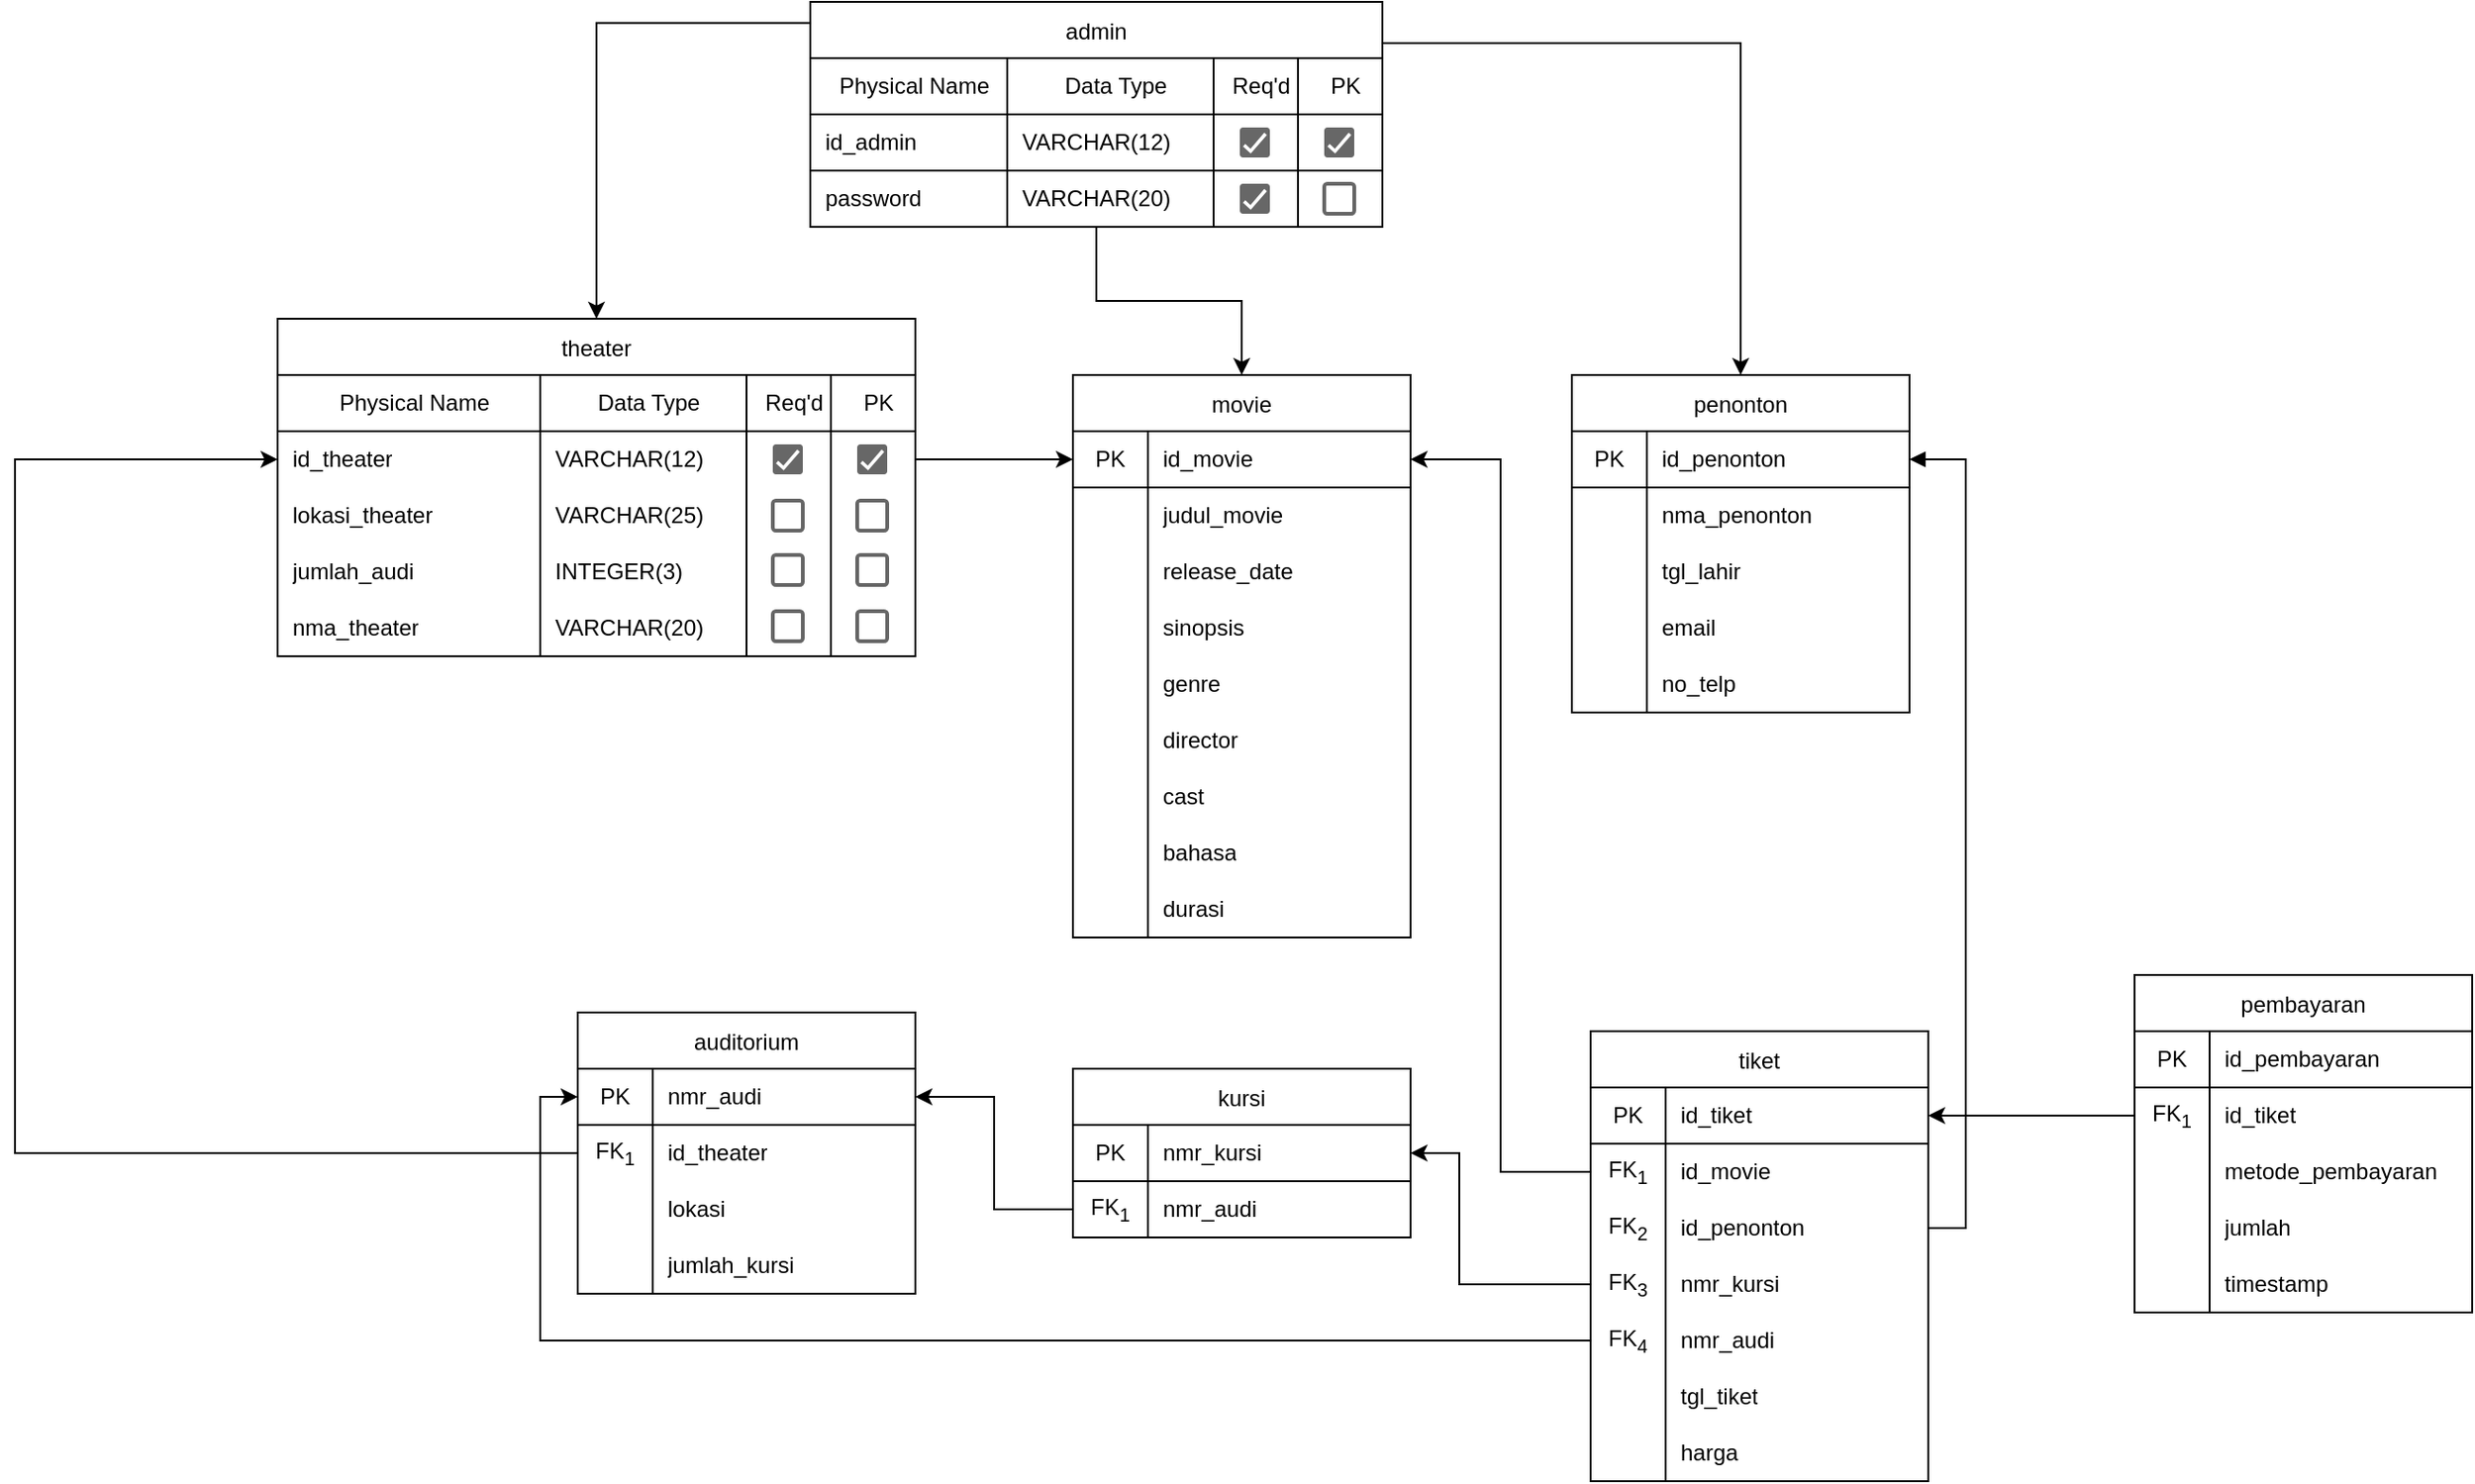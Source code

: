 <mxfile version="22.0.8" type="github">
  <diagram id="C5RBs43oDa-KdzZeNtuy" name="Page-1">
    <mxGraphModel dx="419" dy="219" grid="1" gridSize="10" guides="1" tooltips="1" connect="1" arrows="1" fold="1" page="1" pageScale="1" pageWidth="827" pageHeight="1169" math="0" shadow="0">
      <root>
        <mxCell id="WIyWlLk6GJQsqaUBKTNV-0" />
        <mxCell id="WIyWlLk6GJQsqaUBKTNV-1" parent="WIyWlLk6GJQsqaUBKTNV-0" />
        <mxCell id="dtBfUttSNfhgkL2TdTeO-0" value="theater" style="shape=table;startSize=30;container=1;collapsible=0;childLayout=tableLayout;fixedRows=1;rowLines=0;fontStyle=0;strokeColor=default;fontSize=12;" vertex="1" parent="WIyWlLk6GJQsqaUBKTNV-1">
          <mxGeometry x="180" y="320" width="340" height="180" as="geometry" />
        </mxCell>
        <mxCell id="dtBfUttSNfhgkL2TdTeO-150" style="shape=tableRow;horizontal=0;startSize=0;swimlaneHead=0;swimlaneBody=0;top=0;left=0;bottom=0;right=0;collapsible=0;dropTarget=0;fillColor=none;points=[[0,0.5],[1,0.5]];portConstraint=eastwest;strokeColor=inherit;fontSize=12;" vertex="1" parent="dtBfUttSNfhgkL2TdTeO-0">
          <mxGeometry y="30" width="340" height="30" as="geometry" />
        </mxCell>
        <mxCell id="dtBfUttSNfhgkL2TdTeO-151" value="Physical Name" style="shape=partialRectangle;html=1;whiteSpace=wrap;connectable=0;fillColor=none;top=0;left=0;bottom=1;right=0;align=center;spacingLeft=6;overflow=hidden;strokeColor=inherit;fontSize=12;strokeWidth=1;" vertex="1" parent="dtBfUttSNfhgkL2TdTeO-150">
          <mxGeometry width="140" height="30" as="geometry">
            <mxRectangle width="140" height="30" as="alternateBounds" />
          </mxGeometry>
        </mxCell>
        <mxCell id="dtBfUttSNfhgkL2TdTeO-162" value="Data Type" style="shape=partialRectangle;html=1;whiteSpace=wrap;connectable=0;fillColor=none;top=0;left=0;bottom=1;right=0;align=center;spacingLeft=6;overflow=hidden;strokeColor=inherit;fontSize=12;strokeWidth=1;" vertex="1" parent="dtBfUttSNfhgkL2TdTeO-150">
          <mxGeometry x="140" width="110" height="30" as="geometry">
            <mxRectangle width="110" height="30" as="alternateBounds" />
          </mxGeometry>
        </mxCell>
        <mxCell id="dtBfUttSNfhgkL2TdTeO-157" value="Req&#39;d" style="shape=partialRectangle;html=1;whiteSpace=wrap;connectable=0;fillColor=none;top=0;left=0;bottom=1;right=0;align=center;spacingLeft=6;overflow=hidden;strokeColor=inherit;fontSize=12;strokeWidth=1;" vertex="1" parent="dtBfUttSNfhgkL2TdTeO-150">
          <mxGeometry x="250" width="45" height="30" as="geometry">
            <mxRectangle width="45" height="30" as="alternateBounds" />
          </mxGeometry>
        </mxCell>
        <mxCell id="dtBfUttSNfhgkL2TdTeO-152" value="PK" style="shape=partialRectangle;html=1;whiteSpace=wrap;connectable=0;fillColor=none;top=0;left=0;bottom=1;right=0;align=center;spacingLeft=6;overflow=hidden;strokeColor=inherit;fontSize=12;strokeWidth=1;" vertex="1" parent="dtBfUttSNfhgkL2TdTeO-150">
          <mxGeometry x="295" width="45" height="30" as="geometry">
            <mxRectangle width="45" height="30" as="alternateBounds" />
          </mxGeometry>
        </mxCell>
        <mxCell id="dtBfUttSNfhgkL2TdTeO-1" value="" style="shape=tableRow;horizontal=0;startSize=0;swimlaneHead=0;swimlaneBody=0;top=0;left=0;bottom=0;right=0;collapsible=0;dropTarget=0;fillColor=none;points=[[0,0.5],[1,0.5]];portConstraint=eastwest;strokeColor=inherit;fontSize=12;" vertex="1" parent="dtBfUttSNfhgkL2TdTeO-0">
          <mxGeometry y="60" width="340" height="30" as="geometry" />
        </mxCell>
        <mxCell id="dtBfUttSNfhgkL2TdTeO-3" value="id_theater" style="shape=partialRectangle;html=1;whiteSpace=wrap;connectable=0;fillColor=none;top=0;left=0;bottom=0;right=0;align=left;spacingLeft=6;overflow=hidden;strokeColor=inherit;fontSize=12;strokeWidth=1;" vertex="1" parent="dtBfUttSNfhgkL2TdTeO-1">
          <mxGeometry width="140" height="30" as="geometry">
            <mxRectangle width="140" height="30" as="alternateBounds" />
          </mxGeometry>
        </mxCell>
        <mxCell id="dtBfUttSNfhgkL2TdTeO-163" value="VARCHAR(12)" style="shape=partialRectangle;html=1;whiteSpace=wrap;connectable=0;fillColor=none;top=0;left=0;bottom=0;right=0;align=left;spacingLeft=6;overflow=hidden;strokeColor=inherit;fontSize=12;strokeWidth=1;" vertex="1" parent="dtBfUttSNfhgkL2TdTeO-1">
          <mxGeometry x="140" width="110" height="30" as="geometry">
            <mxRectangle width="110" height="30" as="alternateBounds" />
          </mxGeometry>
        </mxCell>
        <mxCell id="dtBfUttSNfhgkL2TdTeO-158" style="shape=partialRectangle;html=1;whiteSpace=wrap;connectable=0;fillColor=none;top=0;left=0;bottom=0;right=0;align=left;spacingLeft=6;overflow=hidden;strokeColor=inherit;fontSize=12;strokeWidth=1;" vertex="1" parent="dtBfUttSNfhgkL2TdTeO-1">
          <mxGeometry x="250" width="45" height="30" as="geometry">
            <mxRectangle width="45" height="30" as="alternateBounds" />
          </mxGeometry>
        </mxCell>
        <mxCell id="dtBfUttSNfhgkL2TdTeO-153" style="shape=partialRectangle;html=1;whiteSpace=wrap;connectable=0;fillColor=none;top=0;left=0;bottom=0;right=0;align=left;spacingLeft=6;overflow=hidden;strokeColor=inherit;fontSize=12;strokeWidth=1;" vertex="1" parent="dtBfUttSNfhgkL2TdTeO-1">
          <mxGeometry x="295" width="45" height="30" as="geometry">
            <mxRectangle width="45" height="30" as="alternateBounds" />
          </mxGeometry>
        </mxCell>
        <mxCell id="dtBfUttSNfhgkL2TdTeO-4" value="" style="shape=tableRow;horizontal=0;startSize=0;swimlaneHead=0;swimlaneBody=0;top=0;left=0;bottom=0;right=0;collapsible=0;dropTarget=0;fillColor=none;points=[[0,0.5],[1,0.5]];portConstraint=eastwest;strokeColor=inherit;fontSize=12;" vertex="1" parent="dtBfUttSNfhgkL2TdTeO-0">
          <mxGeometry y="90" width="340" height="30" as="geometry" />
        </mxCell>
        <mxCell id="dtBfUttSNfhgkL2TdTeO-6" value="lokasi_theater" style="shape=partialRectangle;html=1;whiteSpace=wrap;connectable=0;fillColor=none;top=0;left=0;bottom=0;right=0;align=left;spacingLeft=6;overflow=hidden;strokeColor=inherit;fontSize=12;" vertex="1" parent="dtBfUttSNfhgkL2TdTeO-4">
          <mxGeometry width="140" height="30" as="geometry">
            <mxRectangle width="140" height="30" as="alternateBounds" />
          </mxGeometry>
        </mxCell>
        <mxCell id="dtBfUttSNfhgkL2TdTeO-164" value="VARCHAR(25)" style="shape=partialRectangle;html=1;whiteSpace=wrap;connectable=0;fillColor=none;top=0;left=0;bottom=0;right=0;align=left;spacingLeft=6;overflow=hidden;strokeColor=inherit;fontSize=12;" vertex="1" parent="dtBfUttSNfhgkL2TdTeO-4">
          <mxGeometry x="140" width="110" height="30" as="geometry">
            <mxRectangle width="110" height="30" as="alternateBounds" />
          </mxGeometry>
        </mxCell>
        <mxCell id="dtBfUttSNfhgkL2TdTeO-159" style="shape=partialRectangle;html=1;whiteSpace=wrap;connectable=0;fillColor=none;top=0;left=0;bottom=0;right=0;align=left;spacingLeft=6;overflow=hidden;strokeColor=inherit;fontSize=12;" vertex="1" parent="dtBfUttSNfhgkL2TdTeO-4">
          <mxGeometry x="250" width="45" height="30" as="geometry">
            <mxRectangle width="45" height="30" as="alternateBounds" />
          </mxGeometry>
        </mxCell>
        <mxCell id="dtBfUttSNfhgkL2TdTeO-154" style="shape=partialRectangle;html=1;whiteSpace=wrap;connectable=0;fillColor=none;top=0;left=0;bottom=0;right=0;align=left;spacingLeft=6;overflow=hidden;strokeColor=inherit;fontSize=12;" vertex="1" parent="dtBfUttSNfhgkL2TdTeO-4">
          <mxGeometry x="295" width="45" height="30" as="geometry">
            <mxRectangle width="45" height="30" as="alternateBounds" />
          </mxGeometry>
        </mxCell>
        <mxCell id="dtBfUttSNfhgkL2TdTeO-7" value="" style="shape=tableRow;horizontal=0;startSize=0;swimlaneHead=0;swimlaneBody=0;top=0;left=0;bottom=0;right=0;collapsible=0;dropTarget=0;fillColor=none;points=[[0,0.5],[1,0.5]];portConstraint=eastwest;strokeColor=inherit;fontSize=12;" vertex="1" parent="dtBfUttSNfhgkL2TdTeO-0">
          <mxGeometry y="120" width="340" height="30" as="geometry" />
        </mxCell>
        <mxCell id="dtBfUttSNfhgkL2TdTeO-9" value="jumlah_audi" style="shape=partialRectangle;html=1;whiteSpace=wrap;connectable=0;fillColor=none;top=0;left=0;bottom=0;right=0;align=left;spacingLeft=6;overflow=hidden;strokeColor=inherit;fontSize=12;" vertex="1" parent="dtBfUttSNfhgkL2TdTeO-7">
          <mxGeometry width="140" height="30" as="geometry">
            <mxRectangle width="140" height="30" as="alternateBounds" />
          </mxGeometry>
        </mxCell>
        <mxCell id="dtBfUttSNfhgkL2TdTeO-165" value="INTEGER(3)" style="shape=partialRectangle;html=1;whiteSpace=wrap;connectable=0;fillColor=none;top=0;left=0;bottom=0;right=0;align=left;spacingLeft=6;overflow=hidden;strokeColor=inherit;fontSize=12;" vertex="1" parent="dtBfUttSNfhgkL2TdTeO-7">
          <mxGeometry x="140" width="110" height="30" as="geometry">
            <mxRectangle width="110" height="30" as="alternateBounds" />
          </mxGeometry>
        </mxCell>
        <mxCell id="dtBfUttSNfhgkL2TdTeO-160" style="shape=partialRectangle;html=1;whiteSpace=wrap;connectable=0;fillColor=none;top=0;left=0;bottom=0;right=0;align=left;spacingLeft=6;overflow=hidden;strokeColor=inherit;fontSize=12;" vertex="1" parent="dtBfUttSNfhgkL2TdTeO-7">
          <mxGeometry x="250" width="45" height="30" as="geometry">
            <mxRectangle width="45" height="30" as="alternateBounds" />
          </mxGeometry>
        </mxCell>
        <mxCell id="dtBfUttSNfhgkL2TdTeO-155" style="shape=partialRectangle;html=1;whiteSpace=wrap;connectable=0;fillColor=none;top=0;left=0;bottom=0;right=0;align=left;spacingLeft=6;overflow=hidden;strokeColor=inherit;fontSize=12;" vertex="1" parent="dtBfUttSNfhgkL2TdTeO-7">
          <mxGeometry x="295" width="45" height="30" as="geometry">
            <mxRectangle width="45" height="30" as="alternateBounds" />
          </mxGeometry>
        </mxCell>
        <mxCell id="dtBfUttSNfhgkL2TdTeO-10" style="shape=tableRow;horizontal=0;startSize=0;swimlaneHead=0;swimlaneBody=0;top=0;left=0;bottom=0;right=0;collapsible=0;dropTarget=0;fillColor=none;points=[[0,0.5],[1,0.5]];portConstraint=eastwest;strokeColor=inherit;fontSize=12;" vertex="1" parent="dtBfUttSNfhgkL2TdTeO-0">
          <mxGeometry y="150" width="340" height="30" as="geometry" />
        </mxCell>
        <mxCell id="dtBfUttSNfhgkL2TdTeO-12" value="nma_theater" style="shape=partialRectangle;html=1;whiteSpace=wrap;connectable=0;fillColor=none;top=0;left=0;bottom=0;right=0;align=left;spacingLeft=6;overflow=hidden;strokeColor=inherit;fontSize=12;" vertex="1" parent="dtBfUttSNfhgkL2TdTeO-10">
          <mxGeometry width="140" height="30" as="geometry">
            <mxRectangle width="140" height="30" as="alternateBounds" />
          </mxGeometry>
        </mxCell>
        <mxCell id="dtBfUttSNfhgkL2TdTeO-166" value="VARCHAR(20)" style="shape=partialRectangle;html=1;whiteSpace=wrap;connectable=0;fillColor=none;top=0;left=0;bottom=0;right=0;align=left;spacingLeft=6;overflow=hidden;strokeColor=inherit;fontSize=12;" vertex="1" parent="dtBfUttSNfhgkL2TdTeO-10">
          <mxGeometry x="140" width="110" height="30" as="geometry">
            <mxRectangle width="110" height="30" as="alternateBounds" />
          </mxGeometry>
        </mxCell>
        <mxCell id="dtBfUttSNfhgkL2TdTeO-161" style="shape=partialRectangle;html=1;whiteSpace=wrap;connectable=0;fillColor=none;top=0;left=0;bottom=0;right=0;align=left;spacingLeft=6;overflow=hidden;strokeColor=inherit;fontSize=12;" vertex="1" parent="dtBfUttSNfhgkL2TdTeO-10">
          <mxGeometry x="250" width="45" height="30" as="geometry">
            <mxRectangle width="45" height="30" as="alternateBounds" />
          </mxGeometry>
        </mxCell>
        <mxCell id="dtBfUttSNfhgkL2TdTeO-156" style="shape=partialRectangle;html=1;whiteSpace=wrap;connectable=0;fillColor=none;top=0;left=0;bottom=0;right=0;align=left;spacingLeft=6;overflow=hidden;strokeColor=inherit;fontSize=12;" vertex="1" parent="dtBfUttSNfhgkL2TdTeO-10">
          <mxGeometry x="295" width="45" height="30" as="geometry">
            <mxRectangle width="45" height="30" as="alternateBounds" />
          </mxGeometry>
        </mxCell>
        <mxCell id="dtBfUttSNfhgkL2TdTeO-13" value="movie" style="shape=table;startSize=30;container=1;collapsible=0;childLayout=tableLayout;fixedRows=1;rowLines=0;fontStyle=0;strokeColor=default;fontSize=12;" vertex="1" parent="WIyWlLk6GJQsqaUBKTNV-1">
          <mxGeometry x="604" y="350" width="180" height="300" as="geometry" />
        </mxCell>
        <mxCell id="dtBfUttSNfhgkL2TdTeO-14" value="" style="shape=tableRow;horizontal=0;startSize=0;swimlaneHead=0;swimlaneBody=0;top=0;left=0;bottom=0;right=0;collapsible=0;dropTarget=0;fillColor=none;points=[[0,0.5],[1,0.5]];portConstraint=eastwest;strokeColor=inherit;fontSize=12;" vertex="1" parent="dtBfUttSNfhgkL2TdTeO-13">
          <mxGeometry y="30" width="180" height="30" as="geometry" />
        </mxCell>
        <mxCell id="dtBfUttSNfhgkL2TdTeO-15" value="PK" style="shape=partialRectangle;html=1;whiteSpace=wrap;connectable=0;fillColor=none;top=0;left=0;bottom=1;right=0;overflow=hidden;pointerEvents=1;strokeColor=inherit;fontSize=12;" vertex="1" parent="dtBfUttSNfhgkL2TdTeO-14">
          <mxGeometry width="40" height="30" as="geometry">
            <mxRectangle width="40" height="30" as="alternateBounds" />
          </mxGeometry>
        </mxCell>
        <mxCell id="dtBfUttSNfhgkL2TdTeO-16" value="id_movie" style="shape=partialRectangle;html=1;whiteSpace=wrap;connectable=0;fillColor=none;top=0;left=0;bottom=1;right=0;align=left;spacingLeft=6;overflow=hidden;strokeColor=inherit;fontSize=12;strokeWidth=1;" vertex="1" parent="dtBfUttSNfhgkL2TdTeO-14">
          <mxGeometry x="40" width="140" height="30" as="geometry">
            <mxRectangle width="140" height="30" as="alternateBounds" />
          </mxGeometry>
        </mxCell>
        <mxCell id="dtBfUttSNfhgkL2TdTeO-17" style="shape=tableRow;horizontal=0;startSize=0;swimlaneHead=0;swimlaneBody=0;top=0;left=0;bottom=0;right=0;collapsible=0;dropTarget=0;fillColor=none;points=[[0,0.5],[1,0.5]];portConstraint=eastwest;strokeColor=inherit;fontSize=12;" vertex="1" parent="dtBfUttSNfhgkL2TdTeO-13">
          <mxGeometry y="60" width="180" height="30" as="geometry" />
        </mxCell>
        <mxCell id="dtBfUttSNfhgkL2TdTeO-18" style="shape=partialRectangle;html=1;whiteSpace=wrap;connectable=0;fillColor=none;top=0;left=0;bottom=0;right=0;overflow=hidden;strokeColor=inherit;fontSize=12;" vertex="1" parent="dtBfUttSNfhgkL2TdTeO-17">
          <mxGeometry width="40" height="30" as="geometry">
            <mxRectangle width="40" height="30" as="alternateBounds" />
          </mxGeometry>
        </mxCell>
        <mxCell id="dtBfUttSNfhgkL2TdTeO-19" value="judul_movie" style="shape=partialRectangle;html=1;whiteSpace=wrap;connectable=0;fillColor=none;top=0;left=0;bottom=0;right=0;align=left;spacingLeft=6;overflow=hidden;strokeColor=inherit;fontSize=12;" vertex="1" parent="dtBfUttSNfhgkL2TdTeO-17">
          <mxGeometry x="40" width="140" height="30" as="geometry">
            <mxRectangle width="140" height="30" as="alternateBounds" />
          </mxGeometry>
        </mxCell>
        <mxCell id="dtBfUttSNfhgkL2TdTeO-20" style="shape=tableRow;horizontal=0;startSize=0;swimlaneHead=0;swimlaneBody=0;top=0;left=0;bottom=0;right=0;collapsible=0;dropTarget=0;fillColor=none;points=[[0,0.5],[1,0.5]];portConstraint=eastwest;strokeColor=inherit;fontSize=12;" vertex="1" parent="dtBfUttSNfhgkL2TdTeO-13">
          <mxGeometry y="90" width="180" height="30" as="geometry" />
        </mxCell>
        <mxCell id="dtBfUttSNfhgkL2TdTeO-21" style="shape=partialRectangle;html=1;whiteSpace=wrap;connectable=0;fillColor=none;top=0;left=0;bottom=0;right=0;overflow=hidden;strokeColor=inherit;fontSize=12;" vertex="1" parent="dtBfUttSNfhgkL2TdTeO-20">
          <mxGeometry width="40" height="30" as="geometry">
            <mxRectangle width="40" height="30" as="alternateBounds" />
          </mxGeometry>
        </mxCell>
        <mxCell id="dtBfUttSNfhgkL2TdTeO-22" value="release_date" style="shape=partialRectangle;html=1;whiteSpace=wrap;connectable=0;fillColor=none;top=0;left=0;bottom=0;right=0;align=left;spacingLeft=6;overflow=hidden;strokeColor=inherit;fontSize=12;" vertex="1" parent="dtBfUttSNfhgkL2TdTeO-20">
          <mxGeometry x="40" width="140" height="30" as="geometry">
            <mxRectangle width="140" height="30" as="alternateBounds" />
          </mxGeometry>
        </mxCell>
        <mxCell id="dtBfUttSNfhgkL2TdTeO-23" value="" style="shape=tableRow;horizontal=0;startSize=0;swimlaneHead=0;swimlaneBody=0;top=0;left=0;bottom=0;right=0;collapsible=0;dropTarget=0;fillColor=none;points=[[0,0.5],[1,0.5]];portConstraint=eastwest;strokeColor=inherit;fontSize=12;" vertex="1" parent="dtBfUttSNfhgkL2TdTeO-13">
          <mxGeometry y="120" width="180" height="30" as="geometry" />
        </mxCell>
        <mxCell id="dtBfUttSNfhgkL2TdTeO-24" value="" style="shape=partialRectangle;html=1;whiteSpace=wrap;connectable=0;fillColor=none;top=0;left=0;bottom=0;right=0;overflow=hidden;strokeColor=inherit;fontSize=12;" vertex="1" parent="dtBfUttSNfhgkL2TdTeO-23">
          <mxGeometry width="40" height="30" as="geometry">
            <mxRectangle width="40" height="30" as="alternateBounds" />
          </mxGeometry>
        </mxCell>
        <mxCell id="dtBfUttSNfhgkL2TdTeO-25" value="sinopsis" style="shape=partialRectangle;html=1;whiteSpace=wrap;connectable=0;fillColor=none;top=0;left=0;bottom=0;right=0;align=left;spacingLeft=6;overflow=hidden;strokeColor=inherit;fontSize=12;" vertex="1" parent="dtBfUttSNfhgkL2TdTeO-23">
          <mxGeometry x="40" width="140" height="30" as="geometry">
            <mxRectangle width="140" height="30" as="alternateBounds" />
          </mxGeometry>
        </mxCell>
        <mxCell id="dtBfUttSNfhgkL2TdTeO-26" value="" style="shape=tableRow;horizontal=0;startSize=0;swimlaneHead=0;swimlaneBody=0;top=0;left=0;bottom=0;right=0;collapsible=0;dropTarget=0;fillColor=none;points=[[0,0.5],[1,0.5]];portConstraint=eastwest;strokeColor=inherit;fontSize=12;" vertex="1" parent="dtBfUttSNfhgkL2TdTeO-13">
          <mxGeometry y="150" width="180" height="30" as="geometry" />
        </mxCell>
        <mxCell id="dtBfUttSNfhgkL2TdTeO-27" value="" style="shape=partialRectangle;html=1;whiteSpace=wrap;connectable=0;fillColor=none;top=0;left=0;bottom=0;right=0;overflow=hidden;strokeColor=inherit;fontSize=12;" vertex="1" parent="dtBfUttSNfhgkL2TdTeO-26">
          <mxGeometry width="40" height="30" as="geometry">
            <mxRectangle width="40" height="30" as="alternateBounds" />
          </mxGeometry>
        </mxCell>
        <mxCell id="dtBfUttSNfhgkL2TdTeO-28" value="genre" style="shape=partialRectangle;html=1;whiteSpace=wrap;connectable=0;fillColor=none;top=0;left=0;bottom=0;right=0;align=left;spacingLeft=6;overflow=hidden;strokeColor=inherit;fontSize=12;" vertex="1" parent="dtBfUttSNfhgkL2TdTeO-26">
          <mxGeometry x="40" width="140" height="30" as="geometry">
            <mxRectangle width="140" height="30" as="alternateBounds" />
          </mxGeometry>
        </mxCell>
        <mxCell id="dtBfUttSNfhgkL2TdTeO-29" style="shape=tableRow;horizontal=0;startSize=0;swimlaneHead=0;swimlaneBody=0;top=0;left=0;bottom=0;right=0;collapsible=0;dropTarget=0;fillColor=none;points=[[0,0.5],[1,0.5]];portConstraint=eastwest;strokeColor=inherit;fontSize=12;" vertex="1" parent="dtBfUttSNfhgkL2TdTeO-13">
          <mxGeometry y="180" width="180" height="30" as="geometry" />
        </mxCell>
        <mxCell id="dtBfUttSNfhgkL2TdTeO-30" style="shape=partialRectangle;html=1;whiteSpace=wrap;connectable=0;fillColor=none;top=0;left=0;bottom=0;right=0;overflow=hidden;strokeColor=inherit;fontSize=12;" vertex="1" parent="dtBfUttSNfhgkL2TdTeO-29">
          <mxGeometry width="40" height="30" as="geometry">
            <mxRectangle width="40" height="30" as="alternateBounds" />
          </mxGeometry>
        </mxCell>
        <mxCell id="dtBfUttSNfhgkL2TdTeO-31" value="director" style="shape=partialRectangle;html=1;whiteSpace=wrap;connectable=0;fillColor=none;top=0;left=0;bottom=0;right=0;align=left;spacingLeft=6;overflow=hidden;strokeColor=inherit;fontSize=12;" vertex="1" parent="dtBfUttSNfhgkL2TdTeO-29">
          <mxGeometry x="40" width="140" height="30" as="geometry">
            <mxRectangle width="140" height="30" as="alternateBounds" />
          </mxGeometry>
        </mxCell>
        <mxCell id="dtBfUttSNfhgkL2TdTeO-32" style="shape=tableRow;horizontal=0;startSize=0;swimlaneHead=0;swimlaneBody=0;top=0;left=0;bottom=0;right=0;collapsible=0;dropTarget=0;fillColor=none;points=[[0,0.5],[1,0.5]];portConstraint=eastwest;strokeColor=inherit;fontSize=12;" vertex="1" parent="dtBfUttSNfhgkL2TdTeO-13">
          <mxGeometry y="210" width="180" height="30" as="geometry" />
        </mxCell>
        <mxCell id="dtBfUttSNfhgkL2TdTeO-33" style="shape=partialRectangle;html=1;whiteSpace=wrap;connectable=0;fillColor=none;top=0;left=0;bottom=0;right=0;overflow=hidden;strokeColor=inherit;fontSize=12;" vertex="1" parent="dtBfUttSNfhgkL2TdTeO-32">
          <mxGeometry width="40" height="30" as="geometry">
            <mxRectangle width="40" height="30" as="alternateBounds" />
          </mxGeometry>
        </mxCell>
        <mxCell id="dtBfUttSNfhgkL2TdTeO-34" value="cast" style="shape=partialRectangle;html=1;whiteSpace=wrap;connectable=0;fillColor=none;top=0;left=0;bottom=0;right=0;align=left;spacingLeft=6;overflow=hidden;strokeColor=inherit;fontSize=12;" vertex="1" parent="dtBfUttSNfhgkL2TdTeO-32">
          <mxGeometry x="40" width="140" height="30" as="geometry">
            <mxRectangle width="140" height="30" as="alternateBounds" />
          </mxGeometry>
        </mxCell>
        <mxCell id="dtBfUttSNfhgkL2TdTeO-35" style="shape=tableRow;horizontal=0;startSize=0;swimlaneHead=0;swimlaneBody=0;top=0;left=0;bottom=0;right=0;collapsible=0;dropTarget=0;fillColor=none;points=[[0,0.5],[1,0.5]];portConstraint=eastwest;strokeColor=inherit;fontSize=12;" vertex="1" parent="dtBfUttSNfhgkL2TdTeO-13">
          <mxGeometry y="240" width="180" height="30" as="geometry" />
        </mxCell>
        <mxCell id="dtBfUttSNfhgkL2TdTeO-36" style="shape=partialRectangle;html=1;whiteSpace=wrap;connectable=0;fillColor=none;top=0;left=0;bottom=0;right=0;overflow=hidden;strokeColor=inherit;fontSize=12;" vertex="1" parent="dtBfUttSNfhgkL2TdTeO-35">
          <mxGeometry width="40" height="30" as="geometry">
            <mxRectangle width="40" height="30" as="alternateBounds" />
          </mxGeometry>
        </mxCell>
        <mxCell id="dtBfUttSNfhgkL2TdTeO-37" value="bahasa" style="shape=partialRectangle;html=1;whiteSpace=wrap;connectable=0;fillColor=none;top=0;left=0;bottom=0;right=0;align=left;spacingLeft=6;overflow=hidden;strokeColor=inherit;fontSize=12;" vertex="1" parent="dtBfUttSNfhgkL2TdTeO-35">
          <mxGeometry x="40" width="140" height="30" as="geometry">
            <mxRectangle width="140" height="30" as="alternateBounds" />
          </mxGeometry>
        </mxCell>
        <mxCell id="dtBfUttSNfhgkL2TdTeO-38" style="shape=tableRow;horizontal=0;startSize=0;swimlaneHead=0;swimlaneBody=0;top=0;left=0;bottom=0;right=0;collapsible=0;dropTarget=0;fillColor=none;points=[[0,0.5],[1,0.5]];portConstraint=eastwest;strokeColor=inherit;fontSize=12;" vertex="1" parent="dtBfUttSNfhgkL2TdTeO-13">
          <mxGeometry y="270" width="180" height="30" as="geometry" />
        </mxCell>
        <mxCell id="dtBfUttSNfhgkL2TdTeO-39" style="shape=partialRectangle;html=1;whiteSpace=wrap;connectable=0;fillColor=none;top=0;left=0;bottom=0;right=0;overflow=hidden;strokeColor=inherit;fontSize=12;" vertex="1" parent="dtBfUttSNfhgkL2TdTeO-38">
          <mxGeometry width="40" height="30" as="geometry">
            <mxRectangle width="40" height="30" as="alternateBounds" />
          </mxGeometry>
        </mxCell>
        <mxCell id="dtBfUttSNfhgkL2TdTeO-40" value="durasi" style="shape=partialRectangle;html=1;whiteSpace=wrap;connectable=0;fillColor=none;top=0;left=0;bottom=0;right=0;align=left;spacingLeft=6;overflow=hidden;strokeColor=inherit;fontSize=12;" vertex="1" parent="dtBfUttSNfhgkL2TdTeO-38">
          <mxGeometry x="40" width="140" height="30" as="geometry">
            <mxRectangle width="140" height="30" as="alternateBounds" />
          </mxGeometry>
        </mxCell>
        <mxCell id="dtBfUttSNfhgkL2TdTeO-41" value="tiket" style="shape=table;startSize=30;container=1;collapsible=0;childLayout=tableLayout;fixedRows=1;rowLines=0;fontStyle=0;strokeColor=default;fontSize=12;" vertex="1" parent="WIyWlLk6GJQsqaUBKTNV-1">
          <mxGeometry x="880" y="700" width="180" height="240" as="geometry" />
        </mxCell>
        <mxCell id="dtBfUttSNfhgkL2TdTeO-42" value="" style="shape=tableRow;horizontal=0;startSize=0;swimlaneHead=0;swimlaneBody=0;top=0;left=0;bottom=0;right=0;collapsible=0;dropTarget=0;fillColor=none;points=[[0,0.5],[1,0.5]];portConstraint=eastwest;strokeColor=inherit;fontSize=12;" vertex="1" parent="dtBfUttSNfhgkL2TdTeO-41">
          <mxGeometry y="30" width="180" height="30" as="geometry" />
        </mxCell>
        <mxCell id="dtBfUttSNfhgkL2TdTeO-43" value="PK" style="shape=partialRectangle;html=1;whiteSpace=wrap;connectable=0;fillColor=none;top=0;left=0;bottom=1;right=0;overflow=hidden;pointerEvents=1;strokeColor=inherit;fontSize=12;" vertex="1" parent="dtBfUttSNfhgkL2TdTeO-42">
          <mxGeometry width="40" height="30" as="geometry">
            <mxRectangle width="40" height="30" as="alternateBounds" />
          </mxGeometry>
        </mxCell>
        <mxCell id="dtBfUttSNfhgkL2TdTeO-44" value="id_tiket" style="shape=partialRectangle;html=1;whiteSpace=wrap;connectable=0;fillColor=none;top=0;left=0;bottom=1;right=0;align=left;spacingLeft=6;overflow=hidden;strokeColor=inherit;fontSize=12;strokeWidth=1;" vertex="1" parent="dtBfUttSNfhgkL2TdTeO-42">
          <mxGeometry x="40" width="140" height="30" as="geometry">
            <mxRectangle width="140" height="30" as="alternateBounds" />
          </mxGeometry>
        </mxCell>
        <mxCell id="dtBfUttSNfhgkL2TdTeO-45" style="shape=tableRow;horizontal=0;startSize=0;swimlaneHead=0;swimlaneBody=0;top=0;left=0;bottom=0;right=0;collapsible=0;dropTarget=0;fillColor=none;points=[[0,0.5],[1,0.5]];portConstraint=eastwest;strokeColor=inherit;fontSize=12;" vertex="1" parent="dtBfUttSNfhgkL2TdTeO-41">
          <mxGeometry y="60" width="180" height="30" as="geometry" />
        </mxCell>
        <mxCell id="dtBfUttSNfhgkL2TdTeO-46" value="FK&lt;sub&gt;1&lt;/sub&gt;" style="shape=partialRectangle;html=1;whiteSpace=wrap;connectable=0;fillColor=none;top=1;left=0;bottom=0;right=0;overflow=hidden;strokeColor=inherit;fontSize=12;" vertex="1" parent="dtBfUttSNfhgkL2TdTeO-45">
          <mxGeometry width="40" height="30" as="geometry">
            <mxRectangle width="40" height="30" as="alternateBounds" />
          </mxGeometry>
        </mxCell>
        <mxCell id="dtBfUttSNfhgkL2TdTeO-47" value="id_movie" style="shape=partialRectangle;html=1;whiteSpace=wrap;connectable=0;fillColor=none;top=1;left=0;bottom=0;right=0;align=left;spacingLeft=6;overflow=hidden;strokeColor=inherit;fontSize=12;" vertex="1" parent="dtBfUttSNfhgkL2TdTeO-45">
          <mxGeometry x="40" width="140" height="30" as="geometry">
            <mxRectangle width="140" height="30" as="alternateBounds" />
          </mxGeometry>
        </mxCell>
        <mxCell id="dtBfUttSNfhgkL2TdTeO-48" style="shape=tableRow;horizontal=0;startSize=0;swimlaneHead=0;swimlaneBody=0;top=0;left=0;bottom=0;right=0;collapsible=0;dropTarget=0;fillColor=none;points=[[0,0.5],[1,0.5]];portConstraint=eastwest;strokeColor=inherit;fontSize=12;" vertex="1" parent="dtBfUttSNfhgkL2TdTeO-41">
          <mxGeometry y="90" width="180" height="30" as="geometry" />
        </mxCell>
        <mxCell id="dtBfUttSNfhgkL2TdTeO-49" value="FK&lt;sub&gt;2&lt;/sub&gt;" style="shape=partialRectangle;html=1;whiteSpace=wrap;connectable=0;fillColor=none;top=0;left=0;bottom=0;right=0;overflow=hidden;strokeColor=inherit;fontSize=12;" vertex="1" parent="dtBfUttSNfhgkL2TdTeO-48">
          <mxGeometry width="40" height="30" as="geometry">
            <mxRectangle width="40" height="30" as="alternateBounds" />
          </mxGeometry>
        </mxCell>
        <mxCell id="dtBfUttSNfhgkL2TdTeO-50" value="id_penonton" style="shape=partialRectangle;html=1;whiteSpace=wrap;connectable=0;fillColor=none;top=0;left=0;bottom=0;right=0;align=left;spacingLeft=6;overflow=hidden;strokeColor=inherit;fontSize=12;" vertex="1" parent="dtBfUttSNfhgkL2TdTeO-48">
          <mxGeometry x="40" width="140" height="30" as="geometry">
            <mxRectangle width="140" height="30" as="alternateBounds" />
          </mxGeometry>
        </mxCell>
        <mxCell id="dtBfUttSNfhgkL2TdTeO-51" style="shape=tableRow;horizontal=0;startSize=0;swimlaneHead=0;swimlaneBody=0;top=0;left=0;bottom=0;right=0;collapsible=0;dropTarget=0;fillColor=none;points=[[0,0.5],[1,0.5]];portConstraint=eastwest;strokeColor=inherit;fontSize=12;" vertex="1" parent="dtBfUttSNfhgkL2TdTeO-41">
          <mxGeometry y="120" width="180" height="30" as="geometry" />
        </mxCell>
        <mxCell id="dtBfUttSNfhgkL2TdTeO-52" value="FK&lt;sub&gt;3&lt;/sub&gt;" style="shape=partialRectangle;html=1;whiteSpace=wrap;connectable=0;fillColor=none;top=0;left=0;bottom=0;right=0;overflow=hidden;strokeColor=inherit;fontSize=12;" vertex="1" parent="dtBfUttSNfhgkL2TdTeO-51">
          <mxGeometry width="40" height="30" as="geometry">
            <mxRectangle width="40" height="30" as="alternateBounds" />
          </mxGeometry>
        </mxCell>
        <mxCell id="dtBfUttSNfhgkL2TdTeO-53" value="nmr_kursi" style="shape=partialRectangle;html=1;whiteSpace=wrap;connectable=0;fillColor=none;top=0;left=0;bottom=0;right=0;align=left;spacingLeft=6;overflow=hidden;strokeColor=inherit;fontSize=12;" vertex="1" parent="dtBfUttSNfhgkL2TdTeO-51">
          <mxGeometry x="40" width="140" height="30" as="geometry">
            <mxRectangle width="140" height="30" as="alternateBounds" />
          </mxGeometry>
        </mxCell>
        <mxCell id="dtBfUttSNfhgkL2TdTeO-54" style="shape=tableRow;horizontal=0;startSize=0;swimlaneHead=0;swimlaneBody=0;top=0;left=0;bottom=0;right=0;collapsible=0;dropTarget=0;fillColor=none;points=[[0,0.5],[1,0.5]];portConstraint=eastwest;strokeColor=inherit;fontSize=12;" vertex="1" parent="dtBfUttSNfhgkL2TdTeO-41">
          <mxGeometry y="150" width="180" height="30" as="geometry" />
        </mxCell>
        <mxCell id="dtBfUttSNfhgkL2TdTeO-55" value="FK&lt;sub&gt;4&lt;/sub&gt;" style="shape=partialRectangle;html=1;whiteSpace=wrap;connectable=0;fillColor=none;top=0;left=0;bottom=0;right=0;overflow=hidden;strokeColor=inherit;fontSize=12;" vertex="1" parent="dtBfUttSNfhgkL2TdTeO-54">
          <mxGeometry width="40" height="30" as="geometry">
            <mxRectangle width="40" height="30" as="alternateBounds" />
          </mxGeometry>
        </mxCell>
        <mxCell id="dtBfUttSNfhgkL2TdTeO-56" value="nmr_audi" style="shape=partialRectangle;html=1;whiteSpace=wrap;connectable=0;fillColor=none;top=0;left=0;bottom=0;right=0;align=left;spacingLeft=6;overflow=hidden;strokeColor=inherit;fontSize=12;" vertex="1" parent="dtBfUttSNfhgkL2TdTeO-54">
          <mxGeometry x="40" width="140" height="30" as="geometry">
            <mxRectangle width="140" height="30" as="alternateBounds" />
          </mxGeometry>
        </mxCell>
        <mxCell id="dtBfUttSNfhgkL2TdTeO-57" style="shape=tableRow;horizontal=0;startSize=0;swimlaneHead=0;swimlaneBody=0;top=0;left=0;bottom=0;right=0;collapsible=0;dropTarget=0;fillColor=none;points=[[0,0.5],[1,0.5]];portConstraint=eastwest;strokeColor=inherit;fontSize=12;" vertex="1" parent="dtBfUttSNfhgkL2TdTeO-41">
          <mxGeometry y="180" width="180" height="30" as="geometry" />
        </mxCell>
        <mxCell id="dtBfUttSNfhgkL2TdTeO-58" style="shape=partialRectangle;html=1;whiteSpace=wrap;connectable=0;fillColor=none;top=0;left=0;bottom=0;right=0;overflow=hidden;strokeColor=inherit;fontSize=12;" vertex="1" parent="dtBfUttSNfhgkL2TdTeO-57">
          <mxGeometry width="40" height="30" as="geometry">
            <mxRectangle width="40" height="30" as="alternateBounds" />
          </mxGeometry>
        </mxCell>
        <mxCell id="dtBfUttSNfhgkL2TdTeO-59" value="tgl_tiket" style="shape=partialRectangle;html=1;whiteSpace=wrap;connectable=0;fillColor=none;top=0;left=0;bottom=0;right=0;align=left;spacingLeft=6;overflow=hidden;strokeColor=inherit;fontSize=12;" vertex="1" parent="dtBfUttSNfhgkL2TdTeO-57">
          <mxGeometry x="40" width="140" height="30" as="geometry">
            <mxRectangle width="140" height="30" as="alternateBounds" />
          </mxGeometry>
        </mxCell>
        <mxCell id="dtBfUttSNfhgkL2TdTeO-60" style="shape=tableRow;horizontal=0;startSize=0;swimlaneHead=0;swimlaneBody=0;top=0;left=0;bottom=0;right=0;collapsible=0;dropTarget=0;fillColor=none;points=[[0,0.5],[1,0.5]];portConstraint=eastwest;strokeColor=inherit;fontSize=12;" vertex="1" parent="dtBfUttSNfhgkL2TdTeO-41">
          <mxGeometry y="210" width="180" height="30" as="geometry" />
        </mxCell>
        <mxCell id="dtBfUttSNfhgkL2TdTeO-61" style="shape=partialRectangle;html=1;whiteSpace=wrap;connectable=0;fillColor=none;top=0;left=0;bottom=0;right=0;overflow=hidden;strokeColor=inherit;fontSize=12;" vertex="1" parent="dtBfUttSNfhgkL2TdTeO-60">
          <mxGeometry width="40" height="30" as="geometry">
            <mxRectangle width="40" height="30" as="alternateBounds" />
          </mxGeometry>
        </mxCell>
        <mxCell id="dtBfUttSNfhgkL2TdTeO-62" value="harga" style="shape=partialRectangle;html=1;whiteSpace=wrap;connectable=0;fillColor=none;top=0;left=0;bottom=0;right=0;align=left;spacingLeft=6;overflow=hidden;strokeColor=inherit;fontSize=12;" vertex="1" parent="dtBfUttSNfhgkL2TdTeO-60">
          <mxGeometry x="40" width="140" height="30" as="geometry">
            <mxRectangle width="140" height="30" as="alternateBounds" />
          </mxGeometry>
        </mxCell>
        <mxCell id="dtBfUttSNfhgkL2TdTeO-63" value="pembayaran" style="shape=table;startSize=30;container=1;collapsible=0;childLayout=tableLayout;fixedRows=1;rowLines=0;fontStyle=0;strokeColor=default;fontSize=12;" vertex="1" parent="WIyWlLk6GJQsqaUBKTNV-1">
          <mxGeometry x="1170" y="670" width="180" height="180" as="geometry" />
        </mxCell>
        <mxCell id="dtBfUttSNfhgkL2TdTeO-64" value="" style="shape=tableRow;horizontal=0;startSize=0;swimlaneHead=0;swimlaneBody=0;top=0;left=0;bottom=0;right=0;collapsible=0;dropTarget=0;fillColor=none;points=[[0,0.5],[1,0.5]];portConstraint=eastwest;strokeColor=inherit;fontSize=12;" vertex="1" parent="dtBfUttSNfhgkL2TdTeO-63">
          <mxGeometry y="30" width="180" height="30" as="geometry" />
        </mxCell>
        <mxCell id="dtBfUttSNfhgkL2TdTeO-65" value="PK" style="shape=partialRectangle;html=1;whiteSpace=wrap;connectable=0;fillColor=none;top=0;left=0;bottom=1;right=0;overflow=hidden;pointerEvents=1;strokeColor=inherit;fontSize=12;" vertex="1" parent="dtBfUttSNfhgkL2TdTeO-64">
          <mxGeometry width="40" height="30" as="geometry">
            <mxRectangle width="40" height="30" as="alternateBounds" />
          </mxGeometry>
        </mxCell>
        <mxCell id="dtBfUttSNfhgkL2TdTeO-66" value="id_pembayaran" style="shape=partialRectangle;html=1;whiteSpace=wrap;connectable=0;fillColor=none;top=0;left=0;bottom=1;right=0;align=left;spacingLeft=6;overflow=hidden;strokeColor=inherit;fontSize=12;strokeWidth=1;" vertex="1" parent="dtBfUttSNfhgkL2TdTeO-64">
          <mxGeometry x="40" width="140" height="30" as="geometry">
            <mxRectangle width="140" height="30" as="alternateBounds" />
          </mxGeometry>
        </mxCell>
        <mxCell id="dtBfUttSNfhgkL2TdTeO-67" style="shape=tableRow;horizontal=0;startSize=0;swimlaneHead=0;swimlaneBody=0;top=0;left=0;bottom=0;right=0;collapsible=0;dropTarget=0;fillColor=none;points=[[0,0.5],[1,0.5]];portConstraint=eastwest;strokeColor=inherit;fontSize=12;" vertex="1" parent="dtBfUttSNfhgkL2TdTeO-63">
          <mxGeometry y="60" width="180" height="30" as="geometry" />
        </mxCell>
        <mxCell id="dtBfUttSNfhgkL2TdTeO-68" value="FK&lt;sub&gt;1&lt;/sub&gt;" style="shape=partialRectangle;html=1;whiteSpace=wrap;connectable=0;fillColor=none;top=1;left=0;bottom=0;right=0;overflow=hidden;strokeColor=inherit;fontSize=12;" vertex="1" parent="dtBfUttSNfhgkL2TdTeO-67">
          <mxGeometry width="40" height="30" as="geometry">
            <mxRectangle width="40" height="30" as="alternateBounds" />
          </mxGeometry>
        </mxCell>
        <mxCell id="dtBfUttSNfhgkL2TdTeO-69" value="id_tiket" style="shape=partialRectangle;html=1;whiteSpace=wrap;connectable=0;fillColor=none;top=1;left=0;bottom=0;right=0;align=left;spacingLeft=6;overflow=hidden;strokeColor=inherit;fontSize=12;" vertex="1" parent="dtBfUttSNfhgkL2TdTeO-67">
          <mxGeometry x="40" width="140" height="30" as="geometry">
            <mxRectangle width="140" height="30" as="alternateBounds" />
          </mxGeometry>
        </mxCell>
        <mxCell id="dtBfUttSNfhgkL2TdTeO-70" style="shape=tableRow;horizontal=0;startSize=0;swimlaneHead=0;swimlaneBody=0;top=0;left=0;bottom=0;right=0;collapsible=0;dropTarget=0;fillColor=none;points=[[0,0.5],[1,0.5]];portConstraint=eastwest;strokeColor=inherit;fontSize=12;" vertex="1" parent="dtBfUttSNfhgkL2TdTeO-63">
          <mxGeometry y="90" width="180" height="30" as="geometry" />
        </mxCell>
        <mxCell id="dtBfUttSNfhgkL2TdTeO-71" value="" style="shape=partialRectangle;html=1;whiteSpace=wrap;connectable=0;fillColor=none;top=0;left=0;bottom=0;right=0;overflow=hidden;strokeColor=inherit;fontSize=12;" vertex="1" parent="dtBfUttSNfhgkL2TdTeO-70">
          <mxGeometry width="40" height="30" as="geometry">
            <mxRectangle width="40" height="30" as="alternateBounds" />
          </mxGeometry>
        </mxCell>
        <mxCell id="dtBfUttSNfhgkL2TdTeO-72" value="metode_pembayaran" style="shape=partialRectangle;html=1;whiteSpace=wrap;connectable=0;fillColor=none;top=0;left=0;bottom=0;right=0;align=left;spacingLeft=6;overflow=hidden;strokeColor=inherit;fontSize=12;" vertex="1" parent="dtBfUttSNfhgkL2TdTeO-70">
          <mxGeometry x="40" width="140" height="30" as="geometry">
            <mxRectangle width="140" height="30" as="alternateBounds" />
          </mxGeometry>
        </mxCell>
        <mxCell id="dtBfUttSNfhgkL2TdTeO-73" style="shape=tableRow;horizontal=0;startSize=0;swimlaneHead=0;swimlaneBody=0;top=0;left=0;bottom=0;right=0;collapsible=0;dropTarget=0;fillColor=none;points=[[0,0.5],[1,0.5]];portConstraint=eastwest;strokeColor=inherit;fontSize=12;" vertex="1" parent="dtBfUttSNfhgkL2TdTeO-63">
          <mxGeometry y="120" width="180" height="30" as="geometry" />
        </mxCell>
        <mxCell id="dtBfUttSNfhgkL2TdTeO-74" value="" style="shape=partialRectangle;html=1;whiteSpace=wrap;connectable=0;fillColor=none;top=0;left=0;bottom=0;right=0;overflow=hidden;strokeColor=inherit;fontSize=12;" vertex="1" parent="dtBfUttSNfhgkL2TdTeO-73">
          <mxGeometry width="40" height="30" as="geometry">
            <mxRectangle width="40" height="30" as="alternateBounds" />
          </mxGeometry>
        </mxCell>
        <mxCell id="dtBfUttSNfhgkL2TdTeO-75" value="jumlah" style="shape=partialRectangle;html=1;whiteSpace=wrap;connectable=0;fillColor=none;top=0;left=0;bottom=0;right=0;align=left;spacingLeft=6;overflow=hidden;strokeColor=inherit;fontSize=12;" vertex="1" parent="dtBfUttSNfhgkL2TdTeO-73">
          <mxGeometry x="40" width="140" height="30" as="geometry">
            <mxRectangle width="140" height="30" as="alternateBounds" />
          </mxGeometry>
        </mxCell>
        <mxCell id="dtBfUttSNfhgkL2TdTeO-76" style="shape=tableRow;horizontal=0;startSize=0;swimlaneHead=0;swimlaneBody=0;top=0;left=0;bottom=0;right=0;collapsible=0;dropTarget=0;fillColor=none;points=[[0,0.5],[1,0.5]];portConstraint=eastwest;strokeColor=inherit;fontSize=12;" vertex="1" parent="dtBfUttSNfhgkL2TdTeO-63">
          <mxGeometry y="150" width="180" height="30" as="geometry" />
        </mxCell>
        <mxCell id="dtBfUttSNfhgkL2TdTeO-77" value="" style="shape=partialRectangle;html=1;whiteSpace=wrap;connectable=0;fillColor=none;top=0;left=0;bottom=0;right=0;overflow=hidden;strokeColor=inherit;fontSize=12;" vertex="1" parent="dtBfUttSNfhgkL2TdTeO-76">
          <mxGeometry width="40" height="30" as="geometry">
            <mxRectangle width="40" height="30" as="alternateBounds" />
          </mxGeometry>
        </mxCell>
        <mxCell id="dtBfUttSNfhgkL2TdTeO-78" value="timestamp" style="shape=partialRectangle;html=1;whiteSpace=wrap;connectable=0;fillColor=none;top=0;left=0;bottom=0;right=0;align=left;spacingLeft=6;overflow=hidden;strokeColor=inherit;fontSize=12;" vertex="1" parent="dtBfUttSNfhgkL2TdTeO-76">
          <mxGeometry x="40" width="140" height="30" as="geometry">
            <mxRectangle width="140" height="30" as="alternateBounds" />
          </mxGeometry>
        </mxCell>
        <mxCell id="dtBfUttSNfhgkL2TdTeO-79" value="penonton" style="shape=table;startSize=30;container=1;collapsible=0;childLayout=tableLayout;fixedRows=1;rowLines=0;fontStyle=0;strokeColor=default;fontSize=12;" vertex="1" parent="WIyWlLk6GJQsqaUBKTNV-1">
          <mxGeometry x="870" y="350" width="180" height="180" as="geometry" />
        </mxCell>
        <mxCell id="dtBfUttSNfhgkL2TdTeO-80" value="" style="shape=tableRow;horizontal=0;startSize=0;swimlaneHead=0;swimlaneBody=0;top=0;left=0;bottom=0;right=0;collapsible=0;dropTarget=0;fillColor=none;points=[[0,0.5],[1,0.5]];portConstraint=eastwest;strokeColor=inherit;fontSize=12;" vertex="1" parent="dtBfUttSNfhgkL2TdTeO-79">
          <mxGeometry y="30" width="180" height="30" as="geometry" />
        </mxCell>
        <mxCell id="dtBfUttSNfhgkL2TdTeO-81" value="PK" style="shape=partialRectangle;html=1;whiteSpace=wrap;connectable=0;fillColor=none;top=0;left=0;bottom=1;right=0;overflow=hidden;pointerEvents=1;strokeColor=inherit;fontSize=12;" vertex="1" parent="dtBfUttSNfhgkL2TdTeO-80">
          <mxGeometry width="40" height="30" as="geometry">
            <mxRectangle width="40" height="30" as="alternateBounds" />
          </mxGeometry>
        </mxCell>
        <mxCell id="dtBfUttSNfhgkL2TdTeO-82" value="id_penonton" style="shape=partialRectangle;html=1;whiteSpace=wrap;connectable=0;fillColor=none;top=0;left=0;bottom=1;right=0;align=left;spacingLeft=6;overflow=hidden;strokeColor=inherit;fontSize=12;strokeWidth=1;" vertex="1" parent="dtBfUttSNfhgkL2TdTeO-80">
          <mxGeometry x="40" width="140" height="30" as="geometry">
            <mxRectangle width="140" height="30" as="alternateBounds" />
          </mxGeometry>
        </mxCell>
        <mxCell id="dtBfUttSNfhgkL2TdTeO-83" value="" style="shape=tableRow;horizontal=0;startSize=0;swimlaneHead=0;swimlaneBody=0;top=0;left=0;bottom=0;right=0;collapsible=0;dropTarget=0;fillColor=none;points=[[0,0.5],[1,0.5]];portConstraint=eastwest;strokeColor=inherit;fontSize=12;" vertex="1" parent="dtBfUttSNfhgkL2TdTeO-79">
          <mxGeometry y="60" width="180" height="30" as="geometry" />
        </mxCell>
        <mxCell id="dtBfUttSNfhgkL2TdTeO-84" value="" style="shape=partialRectangle;html=1;whiteSpace=wrap;connectable=0;fillColor=none;top=0;left=0;bottom=0;right=0;overflow=hidden;strokeColor=inherit;fontSize=12;" vertex="1" parent="dtBfUttSNfhgkL2TdTeO-83">
          <mxGeometry width="40" height="30" as="geometry">
            <mxRectangle width="40" height="30" as="alternateBounds" />
          </mxGeometry>
        </mxCell>
        <mxCell id="dtBfUttSNfhgkL2TdTeO-85" value="nma_penonton" style="shape=partialRectangle;html=1;whiteSpace=wrap;connectable=0;fillColor=none;top=0;left=0;bottom=0;right=0;align=left;spacingLeft=6;overflow=hidden;strokeColor=inherit;fontSize=12;" vertex="1" parent="dtBfUttSNfhgkL2TdTeO-83">
          <mxGeometry x="40" width="140" height="30" as="geometry">
            <mxRectangle width="140" height="30" as="alternateBounds" />
          </mxGeometry>
        </mxCell>
        <mxCell id="dtBfUttSNfhgkL2TdTeO-86" value="" style="shape=tableRow;horizontal=0;startSize=0;swimlaneHead=0;swimlaneBody=0;top=0;left=0;bottom=0;right=0;collapsible=0;dropTarget=0;fillColor=none;points=[[0,0.5],[1,0.5]];portConstraint=eastwest;strokeColor=inherit;fontSize=12;" vertex="1" parent="dtBfUttSNfhgkL2TdTeO-79">
          <mxGeometry y="90" width="180" height="30" as="geometry" />
        </mxCell>
        <mxCell id="dtBfUttSNfhgkL2TdTeO-87" value="" style="shape=partialRectangle;html=1;whiteSpace=wrap;connectable=0;fillColor=none;top=0;left=0;bottom=0;right=0;overflow=hidden;strokeColor=inherit;fontSize=12;" vertex="1" parent="dtBfUttSNfhgkL2TdTeO-86">
          <mxGeometry width="40" height="30" as="geometry">
            <mxRectangle width="40" height="30" as="alternateBounds" />
          </mxGeometry>
        </mxCell>
        <mxCell id="dtBfUttSNfhgkL2TdTeO-88" value="tgl_lahir" style="shape=partialRectangle;html=1;whiteSpace=wrap;connectable=0;fillColor=none;top=0;left=0;bottom=0;right=0;align=left;spacingLeft=6;overflow=hidden;strokeColor=inherit;fontSize=12;" vertex="1" parent="dtBfUttSNfhgkL2TdTeO-86">
          <mxGeometry x="40" width="140" height="30" as="geometry">
            <mxRectangle width="140" height="30" as="alternateBounds" />
          </mxGeometry>
        </mxCell>
        <mxCell id="dtBfUttSNfhgkL2TdTeO-89" style="shape=tableRow;horizontal=0;startSize=0;swimlaneHead=0;swimlaneBody=0;top=0;left=0;bottom=0;right=0;collapsible=0;dropTarget=0;fillColor=none;points=[[0,0.5],[1,0.5]];portConstraint=eastwest;strokeColor=inherit;fontSize=12;" vertex="1" parent="dtBfUttSNfhgkL2TdTeO-79">
          <mxGeometry y="120" width="180" height="30" as="geometry" />
        </mxCell>
        <mxCell id="dtBfUttSNfhgkL2TdTeO-90" style="shape=partialRectangle;html=1;whiteSpace=wrap;connectable=0;fillColor=none;top=0;left=0;bottom=0;right=0;overflow=hidden;strokeColor=inherit;fontSize=12;" vertex="1" parent="dtBfUttSNfhgkL2TdTeO-89">
          <mxGeometry width="40" height="30" as="geometry">
            <mxRectangle width="40" height="30" as="alternateBounds" />
          </mxGeometry>
        </mxCell>
        <mxCell id="dtBfUttSNfhgkL2TdTeO-91" value="email" style="shape=partialRectangle;html=1;whiteSpace=wrap;connectable=0;fillColor=none;top=0;left=0;bottom=0;right=0;align=left;spacingLeft=6;overflow=hidden;strokeColor=inherit;fontSize=12;" vertex="1" parent="dtBfUttSNfhgkL2TdTeO-89">
          <mxGeometry x="40" width="140" height="30" as="geometry">
            <mxRectangle width="140" height="30" as="alternateBounds" />
          </mxGeometry>
        </mxCell>
        <mxCell id="dtBfUttSNfhgkL2TdTeO-92" style="shape=tableRow;horizontal=0;startSize=0;swimlaneHead=0;swimlaneBody=0;top=0;left=0;bottom=0;right=0;collapsible=0;dropTarget=0;fillColor=none;points=[[0,0.5],[1,0.5]];portConstraint=eastwest;strokeColor=inherit;fontSize=12;" vertex="1" parent="dtBfUttSNfhgkL2TdTeO-79">
          <mxGeometry y="150" width="180" height="30" as="geometry" />
        </mxCell>
        <mxCell id="dtBfUttSNfhgkL2TdTeO-93" style="shape=partialRectangle;html=1;whiteSpace=wrap;connectable=0;fillColor=none;top=0;left=0;bottom=0;right=0;overflow=hidden;strokeColor=inherit;fontSize=12;" vertex="1" parent="dtBfUttSNfhgkL2TdTeO-92">
          <mxGeometry width="40" height="30" as="geometry">
            <mxRectangle width="40" height="30" as="alternateBounds" />
          </mxGeometry>
        </mxCell>
        <mxCell id="dtBfUttSNfhgkL2TdTeO-94" value="no_telp" style="shape=partialRectangle;html=1;whiteSpace=wrap;connectable=0;fillColor=none;top=0;left=0;bottom=0;right=0;align=left;spacingLeft=6;overflow=hidden;strokeColor=inherit;fontSize=12;" vertex="1" parent="dtBfUttSNfhgkL2TdTeO-92">
          <mxGeometry x="40" width="140" height="30" as="geometry">
            <mxRectangle width="140" height="30" as="alternateBounds" />
          </mxGeometry>
        </mxCell>
        <mxCell id="dtBfUttSNfhgkL2TdTeO-95" style="edgeStyle=orthogonalEdgeStyle;rounded=0;orthogonalLoop=1;jettySize=auto;html=1;entryX=0.5;entryY=0;entryDx=0;entryDy=0;" edge="1" parent="WIyWlLk6GJQsqaUBKTNV-1" source="dtBfUttSNfhgkL2TdTeO-97" target="dtBfUttSNfhgkL2TdTeO-13">
          <mxGeometry relative="1" as="geometry" />
        </mxCell>
        <mxCell id="dtBfUttSNfhgkL2TdTeO-96" style="edgeStyle=orthogonalEdgeStyle;rounded=0;orthogonalLoop=1;jettySize=auto;html=1;exitX=0.003;exitY=0.094;exitDx=0;exitDy=0;entryX=0.5;entryY=0;entryDx=0;entryDy=0;exitPerimeter=0;" edge="1" parent="WIyWlLk6GJQsqaUBKTNV-1" source="dtBfUttSNfhgkL2TdTeO-97" target="dtBfUttSNfhgkL2TdTeO-0">
          <mxGeometry relative="1" as="geometry" />
        </mxCell>
        <mxCell id="dtBfUttSNfhgkL2TdTeO-97" value="admin" style="shape=table;startSize=30;container=1;collapsible=0;childLayout=tableLayout;fixedRows=1;rowLines=0;fontStyle=0;strokeColor=default;fontSize=12;" vertex="1" parent="WIyWlLk6GJQsqaUBKTNV-1">
          <mxGeometry x="464" y="151" width="305" height="120" as="geometry" />
        </mxCell>
        <mxCell id="dtBfUttSNfhgkL2TdTeO-137" style="shape=tableRow;horizontal=0;startSize=0;swimlaneHead=0;swimlaneBody=0;top=0;left=0;bottom=0;right=0;collapsible=0;dropTarget=0;fillColor=none;points=[[0,0.5],[1,0.5]];portConstraint=eastwest;strokeColor=inherit;fontSize=12;" vertex="1" parent="dtBfUttSNfhgkL2TdTeO-97">
          <mxGeometry y="30" width="305" height="30" as="geometry" />
        </mxCell>
        <mxCell id="dtBfUttSNfhgkL2TdTeO-139" value="Physical Name" style="shape=partialRectangle;html=1;whiteSpace=wrap;connectable=0;fillColor=none;top=0;left=0;bottom=1;right=0;align=center;spacingLeft=6;overflow=hidden;strokeColor=inherit;fontSize=12;strokeWidth=1;" vertex="1" parent="dtBfUttSNfhgkL2TdTeO-137">
          <mxGeometry width="105" height="30" as="geometry">
            <mxRectangle width="105" height="30" as="alternateBounds" />
          </mxGeometry>
        </mxCell>
        <mxCell id="dtBfUttSNfhgkL2TdTeO-140" value="Data Type" style="shape=partialRectangle;html=1;whiteSpace=wrap;connectable=0;fillColor=none;top=0;left=0;bottom=1;right=0;align=center;spacingLeft=6;overflow=hidden;strokeColor=inherit;fontSize=12;strokeWidth=1;" vertex="1" parent="dtBfUttSNfhgkL2TdTeO-137">
          <mxGeometry x="105" width="110" height="30" as="geometry">
            <mxRectangle width="110" height="30" as="alternateBounds" />
          </mxGeometry>
        </mxCell>
        <mxCell id="dtBfUttSNfhgkL2TdTeO-141" value="Req&#39;d" style="shape=partialRectangle;html=1;whiteSpace=wrap;connectable=0;fillColor=none;top=0;left=0;bottom=1;right=0;align=center;spacingLeft=6;overflow=hidden;strokeColor=inherit;fontSize=12;strokeWidth=1;" vertex="1" parent="dtBfUttSNfhgkL2TdTeO-137">
          <mxGeometry x="215" width="45" height="30" as="geometry">
            <mxRectangle width="45" height="30" as="alternateBounds" />
          </mxGeometry>
        </mxCell>
        <mxCell id="dtBfUttSNfhgkL2TdTeO-144" value="PK" style="shape=partialRectangle;html=1;whiteSpace=wrap;connectable=0;fillColor=none;top=0;left=0;bottom=1;right=0;align=center;spacingLeft=6;overflow=hidden;strokeColor=inherit;fontSize=12;strokeWidth=1;" vertex="1" parent="dtBfUttSNfhgkL2TdTeO-137">
          <mxGeometry x="260" width="45" height="30" as="geometry">
            <mxRectangle width="45" height="30" as="alternateBounds" />
          </mxGeometry>
        </mxCell>
        <mxCell id="dtBfUttSNfhgkL2TdTeO-98" value="" style="shape=tableRow;horizontal=0;startSize=0;swimlaneHead=0;swimlaneBody=0;top=0;left=0;bottom=0;right=0;collapsible=0;dropTarget=0;fillColor=none;points=[[0,0.5],[1,0.5]];portConstraint=eastwest;strokeColor=inherit;fontSize=12;" vertex="1" parent="dtBfUttSNfhgkL2TdTeO-97">
          <mxGeometry y="60" width="305" height="30" as="geometry" />
        </mxCell>
        <mxCell id="dtBfUttSNfhgkL2TdTeO-100" value="id_admin" style="shape=partialRectangle;html=1;whiteSpace=wrap;connectable=0;fillColor=none;top=0;left=0;bottom=1;right=0;align=left;spacingLeft=6;overflow=hidden;strokeColor=inherit;fontSize=12;strokeWidth=1;" vertex="1" parent="dtBfUttSNfhgkL2TdTeO-98">
          <mxGeometry width="105" height="30" as="geometry">
            <mxRectangle width="105" height="30" as="alternateBounds" />
          </mxGeometry>
        </mxCell>
        <mxCell id="dtBfUttSNfhgkL2TdTeO-133" value="VARCHAR(12)" style="shape=partialRectangle;html=1;whiteSpace=wrap;connectable=0;fillColor=none;top=0;left=0;bottom=1;right=0;align=left;spacingLeft=6;overflow=hidden;strokeColor=inherit;fontSize=12;strokeWidth=1;" vertex="1" parent="dtBfUttSNfhgkL2TdTeO-98">
          <mxGeometry x="105" width="110" height="30" as="geometry">
            <mxRectangle width="110" height="30" as="alternateBounds" />
          </mxGeometry>
        </mxCell>
        <mxCell id="dtBfUttSNfhgkL2TdTeO-135" style="shape=partialRectangle;html=1;whiteSpace=wrap;connectable=0;fillColor=none;top=0;left=0;bottom=1;right=0;align=left;spacingLeft=6;overflow=hidden;strokeColor=inherit;fontSize=12;strokeWidth=1;" vertex="1" parent="dtBfUttSNfhgkL2TdTeO-98">
          <mxGeometry x="215" width="45" height="30" as="geometry">
            <mxRectangle width="45" height="30" as="alternateBounds" />
          </mxGeometry>
        </mxCell>
        <mxCell id="dtBfUttSNfhgkL2TdTeO-145" style="shape=partialRectangle;html=1;whiteSpace=wrap;connectable=0;fillColor=none;top=0;left=0;bottom=1;right=0;align=left;spacingLeft=6;overflow=hidden;strokeColor=inherit;fontSize=12;strokeWidth=1;" vertex="1" parent="dtBfUttSNfhgkL2TdTeO-98">
          <mxGeometry x="260" width="45" height="30" as="geometry">
            <mxRectangle width="45" height="30" as="alternateBounds" />
          </mxGeometry>
        </mxCell>
        <mxCell id="dtBfUttSNfhgkL2TdTeO-101" value="" style="shape=tableRow;horizontal=0;startSize=0;swimlaneHead=0;swimlaneBody=0;top=0;left=0;bottom=0;right=0;collapsible=0;dropTarget=0;fillColor=none;points=[[0,0.5],[1,0.5]];portConstraint=eastwest;strokeColor=inherit;fontSize=12;" vertex="1" parent="dtBfUttSNfhgkL2TdTeO-97">
          <mxGeometry y="90" width="305" height="30" as="geometry" />
        </mxCell>
        <mxCell id="dtBfUttSNfhgkL2TdTeO-103" value="password" style="shape=partialRectangle;html=1;whiteSpace=wrap;connectable=0;fillColor=none;top=0;left=0;bottom=0;right=0;align=left;spacingLeft=6;overflow=hidden;strokeColor=inherit;fontSize=12;" vertex="1" parent="dtBfUttSNfhgkL2TdTeO-101">
          <mxGeometry width="105" height="30" as="geometry">
            <mxRectangle width="105" height="30" as="alternateBounds" />
          </mxGeometry>
        </mxCell>
        <mxCell id="dtBfUttSNfhgkL2TdTeO-134" value="VARCHAR(20)" style="shape=partialRectangle;html=1;whiteSpace=wrap;connectable=0;fillColor=none;top=0;left=0;bottom=0;right=0;align=left;spacingLeft=6;overflow=hidden;strokeColor=inherit;fontSize=12;" vertex="1" parent="dtBfUttSNfhgkL2TdTeO-101">
          <mxGeometry x="105" width="110" height="30" as="geometry">
            <mxRectangle width="110" height="30" as="alternateBounds" />
          </mxGeometry>
        </mxCell>
        <mxCell id="dtBfUttSNfhgkL2TdTeO-136" style="shape=partialRectangle;html=1;whiteSpace=wrap;connectable=0;fillColor=none;top=0;left=0;bottom=0;right=0;align=left;spacingLeft=6;overflow=hidden;strokeColor=inherit;fontSize=12;" vertex="1" parent="dtBfUttSNfhgkL2TdTeO-101">
          <mxGeometry x="215" width="45" height="30" as="geometry">
            <mxRectangle width="45" height="30" as="alternateBounds" />
          </mxGeometry>
        </mxCell>
        <mxCell id="dtBfUttSNfhgkL2TdTeO-146" style="shape=partialRectangle;html=1;whiteSpace=wrap;connectable=0;fillColor=none;top=0;left=0;bottom=0;right=0;align=left;spacingLeft=6;overflow=hidden;strokeColor=inherit;fontSize=12;" vertex="1" parent="dtBfUttSNfhgkL2TdTeO-101">
          <mxGeometry x="260" width="45" height="30" as="geometry">
            <mxRectangle width="45" height="30" as="alternateBounds" />
          </mxGeometry>
        </mxCell>
        <mxCell id="dtBfUttSNfhgkL2TdTeO-104" value="auditorium" style="shape=table;startSize=30;container=1;collapsible=0;childLayout=tableLayout;fixedRows=1;rowLines=0;fontStyle=0;strokeColor=default;fontSize=12;" vertex="1" parent="WIyWlLk6GJQsqaUBKTNV-1">
          <mxGeometry x="340" y="690" width="180" height="150" as="geometry" />
        </mxCell>
        <mxCell id="dtBfUttSNfhgkL2TdTeO-105" value="" style="shape=tableRow;horizontal=0;startSize=0;swimlaneHead=0;swimlaneBody=0;top=0;left=0;bottom=0;right=0;collapsible=0;dropTarget=0;fillColor=none;points=[[0,0.5],[1,0.5]];portConstraint=eastwest;strokeColor=inherit;fontSize=12;" vertex="1" parent="dtBfUttSNfhgkL2TdTeO-104">
          <mxGeometry y="30" width="180" height="30" as="geometry" />
        </mxCell>
        <mxCell id="dtBfUttSNfhgkL2TdTeO-106" value="PK" style="shape=partialRectangle;html=1;whiteSpace=wrap;connectable=0;fillColor=none;top=0;left=0;bottom=1;right=0;overflow=hidden;pointerEvents=1;strokeColor=inherit;fontSize=12;" vertex="1" parent="dtBfUttSNfhgkL2TdTeO-105">
          <mxGeometry width="40" height="30" as="geometry">
            <mxRectangle width="40" height="30" as="alternateBounds" />
          </mxGeometry>
        </mxCell>
        <mxCell id="dtBfUttSNfhgkL2TdTeO-107" value="nmr_audi" style="shape=partialRectangle;html=1;whiteSpace=wrap;connectable=0;fillColor=none;top=0;left=0;bottom=1;right=0;align=left;spacingLeft=6;overflow=hidden;strokeColor=inherit;fontSize=12;strokeWidth=1;" vertex="1" parent="dtBfUttSNfhgkL2TdTeO-105">
          <mxGeometry x="40" width="140" height="30" as="geometry">
            <mxRectangle width="140" height="30" as="alternateBounds" />
          </mxGeometry>
        </mxCell>
        <mxCell id="dtBfUttSNfhgkL2TdTeO-108" style="shape=tableRow;horizontal=0;startSize=0;swimlaneHead=0;swimlaneBody=0;top=0;left=0;bottom=0;right=0;collapsible=0;dropTarget=0;fillColor=none;points=[[0,0.5],[1,0.5]];portConstraint=eastwest;strokeColor=inherit;fontSize=12;" vertex="1" parent="dtBfUttSNfhgkL2TdTeO-104">
          <mxGeometry y="60" width="180" height="30" as="geometry" />
        </mxCell>
        <mxCell id="dtBfUttSNfhgkL2TdTeO-109" value="FK&lt;sub&gt;1&lt;/sub&gt;" style="shape=partialRectangle;html=1;whiteSpace=wrap;connectable=0;fillColor=none;top=0;left=0;bottom=0;right=0;overflow=hidden;strokeColor=inherit;fontSize=12;" vertex="1" parent="dtBfUttSNfhgkL2TdTeO-108">
          <mxGeometry width="40" height="30" as="geometry">
            <mxRectangle width="40" height="30" as="alternateBounds" />
          </mxGeometry>
        </mxCell>
        <mxCell id="dtBfUttSNfhgkL2TdTeO-110" value="id_theater" style="shape=partialRectangle;html=1;whiteSpace=wrap;connectable=0;fillColor=none;top=0;left=0;bottom=0;right=0;align=left;spacingLeft=6;overflow=hidden;strokeColor=inherit;fontSize=12;" vertex="1" parent="dtBfUttSNfhgkL2TdTeO-108">
          <mxGeometry x="40" width="140" height="30" as="geometry">
            <mxRectangle width="140" height="30" as="alternateBounds" />
          </mxGeometry>
        </mxCell>
        <mxCell id="dtBfUttSNfhgkL2TdTeO-111" value="" style="shape=tableRow;horizontal=0;startSize=0;swimlaneHead=0;swimlaneBody=0;top=0;left=0;bottom=0;right=0;collapsible=0;dropTarget=0;fillColor=none;points=[[0,0.5],[1,0.5]];portConstraint=eastwest;strokeColor=inherit;fontSize=12;" vertex="1" parent="dtBfUttSNfhgkL2TdTeO-104">
          <mxGeometry y="90" width="180" height="30" as="geometry" />
        </mxCell>
        <mxCell id="dtBfUttSNfhgkL2TdTeO-112" value="" style="shape=partialRectangle;html=1;whiteSpace=wrap;connectable=0;fillColor=none;top=0;left=0;bottom=0;right=0;overflow=hidden;strokeColor=inherit;fontSize=12;" vertex="1" parent="dtBfUttSNfhgkL2TdTeO-111">
          <mxGeometry width="40" height="30" as="geometry">
            <mxRectangle width="40" height="30" as="alternateBounds" />
          </mxGeometry>
        </mxCell>
        <mxCell id="dtBfUttSNfhgkL2TdTeO-113" value="lokasi" style="shape=partialRectangle;html=1;whiteSpace=wrap;connectable=0;fillColor=none;top=0;left=0;bottom=0;right=0;align=left;spacingLeft=6;overflow=hidden;strokeColor=inherit;fontSize=12;" vertex="1" parent="dtBfUttSNfhgkL2TdTeO-111">
          <mxGeometry x="40" width="140" height="30" as="geometry">
            <mxRectangle width="140" height="30" as="alternateBounds" />
          </mxGeometry>
        </mxCell>
        <mxCell id="dtBfUttSNfhgkL2TdTeO-114" value="" style="shape=tableRow;horizontal=0;startSize=0;swimlaneHead=0;swimlaneBody=0;top=0;left=0;bottom=0;right=0;collapsible=0;dropTarget=0;fillColor=none;points=[[0,0.5],[1,0.5]];portConstraint=eastwest;strokeColor=inherit;fontSize=12;" vertex="1" parent="dtBfUttSNfhgkL2TdTeO-104">
          <mxGeometry y="120" width="180" height="30" as="geometry" />
        </mxCell>
        <mxCell id="dtBfUttSNfhgkL2TdTeO-115" value="" style="shape=partialRectangle;html=1;whiteSpace=wrap;connectable=0;fillColor=none;top=0;left=0;bottom=0;right=0;overflow=hidden;strokeColor=inherit;fontSize=12;" vertex="1" parent="dtBfUttSNfhgkL2TdTeO-114">
          <mxGeometry width="40" height="30" as="geometry">
            <mxRectangle width="40" height="30" as="alternateBounds" />
          </mxGeometry>
        </mxCell>
        <mxCell id="dtBfUttSNfhgkL2TdTeO-116" value="jumlah_kursi" style="shape=partialRectangle;html=1;whiteSpace=wrap;connectable=0;fillColor=none;top=0;left=0;bottom=0;right=0;align=left;spacingLeft=6;overflow=hidden;strokeColor=inherit;fontSize=12;" vertex="1" parent="dtBfUttSNfhgkL2TdTeO-114">
          <mxGeometry x="40" width="140" height="30" as="geometry">
            <mxRectangle width="140" height="30" as="alternateBounds" />
          </mxGeometry>
        </mxCell>
        <mxCell id="dtBfUttSNfhgkL2TdTeO-117" value="kursi" style="shape=table;startSize=30;container=1;collapsible=0;childLayout=tableLayout;fixedRows=1;rowLines=0;fontStyle=0;strokeColor=default;fontSize=12;" vertex="1" parent="WIyWlLk6GJQsqaUBKTNV-1">
          <mxGeometry x="604" y="720" width="180" height="90" as="geometry" />
        </mxCell>
        <mxCell id="dtBfUttSNfhgkL2TdTeO-118" value="" style="shape=tableRow;horizontal=0;startSize=0;swimlaneHead=0;swimlaneBody=0;top=0;left=0;bottom=0;right=0;collapsible=0;dropTarget=0;fillColor=none;points=[[0,0.5],[1,0.5]];portConstraint=eastwest;strokeColor=inherit;fontSize=12;" vertex="1" parent="dtBfUttSNfhgkL2TdTeO-117">
          <mxGeometry y="30" width="180" height="30" as="geometry" />
        </mxCell>
        <mxCell id="dtBfUttSNfhgkL2TdTeO-119" value="PK" style="shape=partialRectangle;html=1;whiteSpace=wrap;connectable=0;fillColor=none;top=0;left=0;bottom=1;right=0;overflow=hidden;pointerEvents=1;strokeColor=inherit;fontSize=12;" vertex="1" parent="dtBfUttSNfhgkL2TdTeO-118">
          <mxGeometry width="40" height="30" as="geometry">
            <mxRectangle width="40" height="30" as="alternateBounds" />
          </mxGeometry>
        </mxCell>
        <mxCell id="dtBfUttSNfhgkL2TdTeO-120" value="nmr_kursi" style="shape=partialRectangle;html=1;whiteSpace=wrap;connectable=0;fillColor=none;top=0;left=0;bottom=1;right=0;align=left;spacingLeft=6;overflow=hidden;strokeColor=inherit;fontSize=12;strokeWidth=1;" vertex="1" parent="dtBfUttSNfhgkL2TdTeO-118">
          <mxGeometry x="40" width="140" height="30" as="geometry">
            <mxRectangle width="140" height="30" as="alternateBounds" />
          </mxGeometry>
        </mxCell>
        <mxCell id="dtBfUttSNfhgkL2TdTeO-121" value="" style="shape=tableRow;horizontal=0;startSize=0;swimlaneHead=0;swimlaneBody=0;top=0;left=0;bottom=0;right=0;collapsible=0;dropTarget=0;fillColor=none;points=[[0,0.5],[1,0.5]];portConstraint=eastwest;strokeColor=inherit;fontSize=12;" vertex="1" parent="dtBfUttSNfhgkL2TdTeO-117">
          <mxGeometry y="60" width="180" height="30" as="geometry" />
        </mxCell>
        <mxCell id="dtBfUttSNfhgkL2TdTeO-122" value="FK&lt;sub&gt;1&lt;/sub&gt;" style="shape=partialRectangle;html=1;whiteSpace=wrap;connectable=0;fillColor=none;top=0;left=0;bottom=0;right=0;overflow=hidden;strokeColor=inherit;fontSize=12;" vertex="1" parent="dtBfUttSNfhgkL2TdTeO-121">
          <mxGeometry width="40" height="30" as="geometry">
            <mxRectangle width="40" height="30" as="alternateBounds" />
          </mxGeometry>
        </mxCell>
        <mxCell id="dtBfUttSNfhgkL2TdTeO-123" value="nmr_audi" style="shape=partialRectangle;html=1;whiteSpace=wrap;connectable=0;fillColor=none;top=0;left=0;bottom=0;right=0;align=left;spacingLeft=6;overflow=hidden;strokeColor=inherit;fontSize=12;" vertex="1" parent="dtBfUttSNfhgkL2TdTeO-121">
          <mxGeometry x="40" width="140" height="30" as="geometry">
            <mxRectangle width="140" height="30" as="alternateBounds" />
          </mxGeometry>
        </mxCell>
        <mxCell id="dtBfUttSNfhgkL2TdTeO-124" style="edgeStyle=orthogonalEdgeStyle;rounded=0;orthogonalLoop=1;jettySize=auto;html=1;exitX=1;exitY=0.5;exitDx=0;exitDy=0;entryX=0;entryY=0.5;entryDx=0;entryDy=0;" edge="1" parent="WIyWlLk6GJQsqaUBKTNV-1" source="dtBfUttSNfhgkL2TdTeO-1" target="dtBfUttSNfhgkL2TdTeO-14">
          <mxGeometry relative="1" as="geometry" />
        </mxCell>
        <mxCell id="dtBfUttSNfhgkL2TdTeO-125" style="edgeStyle=orthogonalEdgeStyle;rounded=0;orthogonalLoop=1;jettySize=auto;html=1;exitX=1;exitY=0.5;exitDx=0;exitDy=0;entryX=1;entryY=0.5;entryDx=0;entryDy=0;startArrow=block;startFill=1;endArrow=none;endFill=0;" edge="1" parent="WIyWlLk6GJQsqaUBKTNV-1" source="dtBfUttSNfhgkL2TdTeO-80" target="dtBfUttSNfhgkL2TdTeO-48">
          <mxGeometry relative="1" as="geometry" />
        </mxCell>
        <mxCell id="dtBfUttSNfhgkL2TdTeO-126" style="edgeStyle=orthogonalEdgeStyle;rounded=0;orthogonalLoop=1;jettySize=auto;html=1;exitX=0;exitY=0.5;exitDx=0;exitDy=0;entryX=1;entryY=0.5;entryDx=0;entryDy=0;" edge="1" parent="WIyWlLk6GJQsqaUBKTNV-1" source="dtBfUttSNfhgkL2TdTeO-45" target="dtBfUttSNfhgkL2TdTeO-14">
          <mxGeometry relative="1" as="geometry" />
        </mxCell>
        <mxCell id="dtBfUttSNfhgkL2TdTeO-127" style="edgeStyle=orthogonalEdgeStyle;rounded=0;orthogonalLoop=1;jettySize=auto;html=1;exitX=0;exitY=0.5;exitDx=0;exitDy=0;entryX=1;entryY=0.5;entryDx=0;entryDy=0;" edge="1" parent="WIyWlLk6GJQsqaUBKTNV-1" source="dtBfUttSNfhgkL2TdTeO-67" target="dtBfUttSNfhgkL2TdTeO-42">
          <mxGeometry relative="1" as="geometry" />
        </mxCell>
        <mxCell id="dtBfUttSNfhgkL2TdTeO-128" style="edgeStyle=orthogonalEdgeStyle;rounded=0;orthogonalLoop=1;jettySize=auto;html=1;exitX=0;exitY=0.5;exitDx=0;exitDy=0;entryX=1;entryY=0.5;entryDx=0;entryDy=0;" edge="1" parent="WIyWlLk6GJQsqaUBKTNV-1" source="dtBfUttSNfhgkL2TdTeO-51" target="dtBfUttSNfhgkL2TdTeO-118">
          <mxGeometry relative="1" as="geometry">
            <Array as="points">
              <mxPoint x="810" y="835" />
              <mxPoint x="810" y="765" />
            </Array>
          </mxGeometry>
        </mxCell>
        <mxCell id="dtBfUttSNfhgkL2TdTeO-129" style="edgeStyle=orthogonalEdgeStyle;rounded=0;orthogonalLoop=1;jettySize=auto;html=1;exitX=0;exitY=0.5;exitDx=0;exitDy=0;entryX=0;entryY=0.5;entryDx=0;entryDy=0;" edge="1" parent="WIyWlLk6GJQsqaUBKTNV-1" source="dtBfUttSNfhgkL2TdTeO-54" target="dtBfUttSNfhgkL2TdTeO-105">
          <mxGeometry relative="1" as="geometry" />
        </mxCell>
        <mxCell id="dtBfUttSNfhgkL2TdTeO-130" style="edgeStyle=orthogonalEdgeStyle;rounded=0;orthogonalLoop=1;jettySize=auto;html=1;entryX=0.5;entryY=0;entryDx=0;entryDy=0;exitX=1;exitY=0.25;exitDx=0;exitDy=0;" edge="1" parent="WIyWlLk6GJQsqaUBKTNV-1" source="dtBfUttSNfhgkL2TdTeO-97" target="dtBfUttSNfhgkL2TdTeO-79">
          <mxGeometry relative="1" as="geometry">
            <Array as="points">
              <mxPoint x="960" y="173" />
            </Array>
          </mxGeometry>
        </mxCell>
        <mxCell id="dtBfUttSNfhgkL2TdTeO-131" style="edgeStyle=orthogonalEdgeStyle;rounded=0;orthogonalLoop=1;jettySize=auto;html=1;exitX=0;exitY=0.5;exitDx=0;exitDy=0;entryX=0;entryY=0.5;entryDx=0;entryDy=0;" edge="1" parent="WIyWlLk6GJQsqaUBKTNV-1" source="dtBfUttSNfhgkL2TdTeO-108" target="dtBfUttSNfhgkL2TdTeO-1">
          <mxGeometry relative="1" as="geometry">
            <Array as="points">
              <mxPoint x="40" y="765" />
              <mxPoint x="40" y="395" />
            </Array>
          </mxGeometry>
        </mxCell>
        <mxCell id="dtBfUttSNfhgkL2TdTeO-132" style="edgeStyle=orthogonalEdgeStyle;rounded=0;orthogonalLoop=1;jettySize=auto;html=1;exitX=0;exitY=0.5;exitDx=0;exitDy=0;entryX=1;entryY=0.5;entryDx=0;entryDy=0;" edge="1" parent="WIyWlLk6GJQsqaUBKTNV-1" source="dtBfUttSNfhgkL2TdTeO-121" target="dtBfUttSNfhgkL2TdTeO-105">
          <mxGeometry relative="1" as="geometry" />
        </mxCell>
        <mxCell id="dtBfUttSNfhgkL2TdTeO-142" value="" style="dashed=0;labelPosition=right;align=left;shape=mxgraph.gmdl.checkbox;strokeColor=none;fillColor=#676767;strokeWidth=2;aspect=fixed;sketch=0;html=1;" vertex="1" parent="WIyWlLk6GJQsqaUBKTNV-1">
          <mxGeometry x="693" y="218" width="16" height="16" as="geometry" />
        </mxCell>
        <mxCell id="dtBfUttSNfhgkL2TdTeO-147" value="" style="dashed=0;labelPosition=right;align=left;shape=mxgraph.gmdl.checkbox;strokeColor=none;fillColor=#676767;strokeWidth=2;aspect=fixed;sketch=0;html=1;" vertex="1" parent="WIyWlLk6GJQsqaUBKTNV-1">
          <mxGeometry x="738" y="218" width="16" height="16" as="geometry" />
        </mxCell>
        <mxCell id="dtBfUttSNfhgkL2TdTeO-148" value="" style="dashed=0;labelPosition=right;align=left;shape=mxgraph.gmdl.checkbox;strokeColor=#666666;fillColor=none;strokeWidth=2;aspect=fixed;sketch=0;html=1;" vertex="1" parent="WIyWlLk6GJQsqaUBKTNV-1">
          <mxGeometry x="738" y="248" width="16" height="16" as="geometry" />
        </mxCell>
        <mxCell id="dtBfUttSNfhgkL2TdTeO-149" value="" style="dashed=0;labelPosition=right;align=left;shape=mxgraph.gmdl.checkbox;strokeColor=none;fillColor=#676767;strokeWidth=2;aspect=fixed;sketch=0;html=1;" vertex="1" parent="WIyWlLk6GJQsqaUBKTNV-1">
          <mxGeometry x="693" y="248" width="16" height="16" as="geometry" />
        </mxCell>
        <mxCell id="dtBfUttSNfhgkL2TdTeO-167" value="" style="dashed=0;labelPosition=right;align=left;shape=mxgraph.gmdl.checkbox;strokeColor=none;fillColor=#676767;strokeWidth=2;aspect=fixed;sketch=0;html=1;" vertex="1" parent="WIyWlLk6GJQsqaUBKTNV-1">
          <mxGeometry x="444" y="387" width="16" height="16" as="geometry" />
        </mxCell>
        <mxCell id="dtBfUttSNfhgkL2TdTeO-168" value="" style="dashed=0;labelPosition=right;align=left;shape=mxgraph.gmdl.checkbox;strokeColor=none;fillColor=#676767;strokeWidth=2;aspect=fixed;sketch=0;html=1;" vertex="1" parent="WIyWlLk6GJQsqaUBKTNV-1">
          <mxGeometry x="489" y="387" width="16" height="16" as="geometry" />
        </mxCell>
        <mxCell id="dtBfUttSNfhgkL2TdTeO-169" value="" style="dashed=0;labelPosition=right;align=left;shape=mxgraph.gmdl.checkbox;strokeColor=#666666;fillColor=none;strokeWidth=2;aspect=fixed;sketch=0;html=1;" vertex="1" parent="WIyWlLk6GJQsqaUBKTNV-1">
          <mxGeometry x="489" y="417" width="16" height="16" as="geometry" />
        </mxCell>
        <mxCell id="dtBfUttSNfhgkL2TdTeO-171" value="" style="dashed=0;labelPosition=right;align=left;shape=mxgraph.gmdl.checkbox;strokeColor=#666666;fillColor=none;strokeWidth=2;aspect=fixed;sketch=0;html=1;" vertex="1" parent="WIyWlLk6GJQsqaUBKTNV-1">
          <mxGeometry x="444" y="417" width="16" height="16" as="geometry" />
        </mxCell>
        <mxCell id="dtBfUttSNfhgkL2TdTeO-172" value="" style="dashed=0;labelPosition=right;align=left;shape=mxgraph.gmdl.checkbox;strokeColor=#666666;fillColor=none;strokeWidth=2;aspect=fixed;sketch=0;html=1;" vertex="1" parent="WIyWlLk6GJQsqaUBKTNV-1">
          <mxGeometry x="444" y="446" width="16" height="16" as="geometry" />
        </mxCell>
        <mxCell id="dtBfUttSNfhgkL2TdTeO-173" value="" style="dashed=0;labelPosition=right;align=left;shape=mxgraph.gmdl.checkbox;strokeColor=#666666;fillColor=none;strokeWidth=2;aspect=fixed;sketch=0;html=1;" vertex="1" parent="WIyWlLk6GJQsqaUBKTNV-1">
          <mxGeometry x="489" y="446" width="16" height="16" as="geometry" />
        </mxCell>
        <mxCell id="dtBfUttSNfhgkL2TdTeO-175" value="" style="dashed=0;labelPosition=right;align=left;shape=mxgraph.gmdl.checkbox;strokeColor=#666666;fillColor=none;strokeWidth=2;aspect=fixed;sketch=0;html=1;" vertex="1" parent="WIyWlLk6GJQsqaUBKTNV-1">
          <mxGeometry x="444" y="476" width="16" height="16" as="geometry" />
        </mxCell>
        <mxCell id="dtBfUttSNfhgkL2TdTeO-176" value="" style="dashed=0;labelPosition=right;align=left;shape=mxgraph.gmdl.checkbox;strokeColor=#666666;fillColor=none;strokeWidth=2;aspect=fixed;sketch=0;html=1;" vertex="1" parent="WIyWlLk6GJQsqaUBKTNV-1">
          <mxGeometry x="489" y="476" width="16" height="16" as="geometry" />
        </mxCell>
      </root>
    </mxGraphModel>
  </diagram>
</mxfile>
